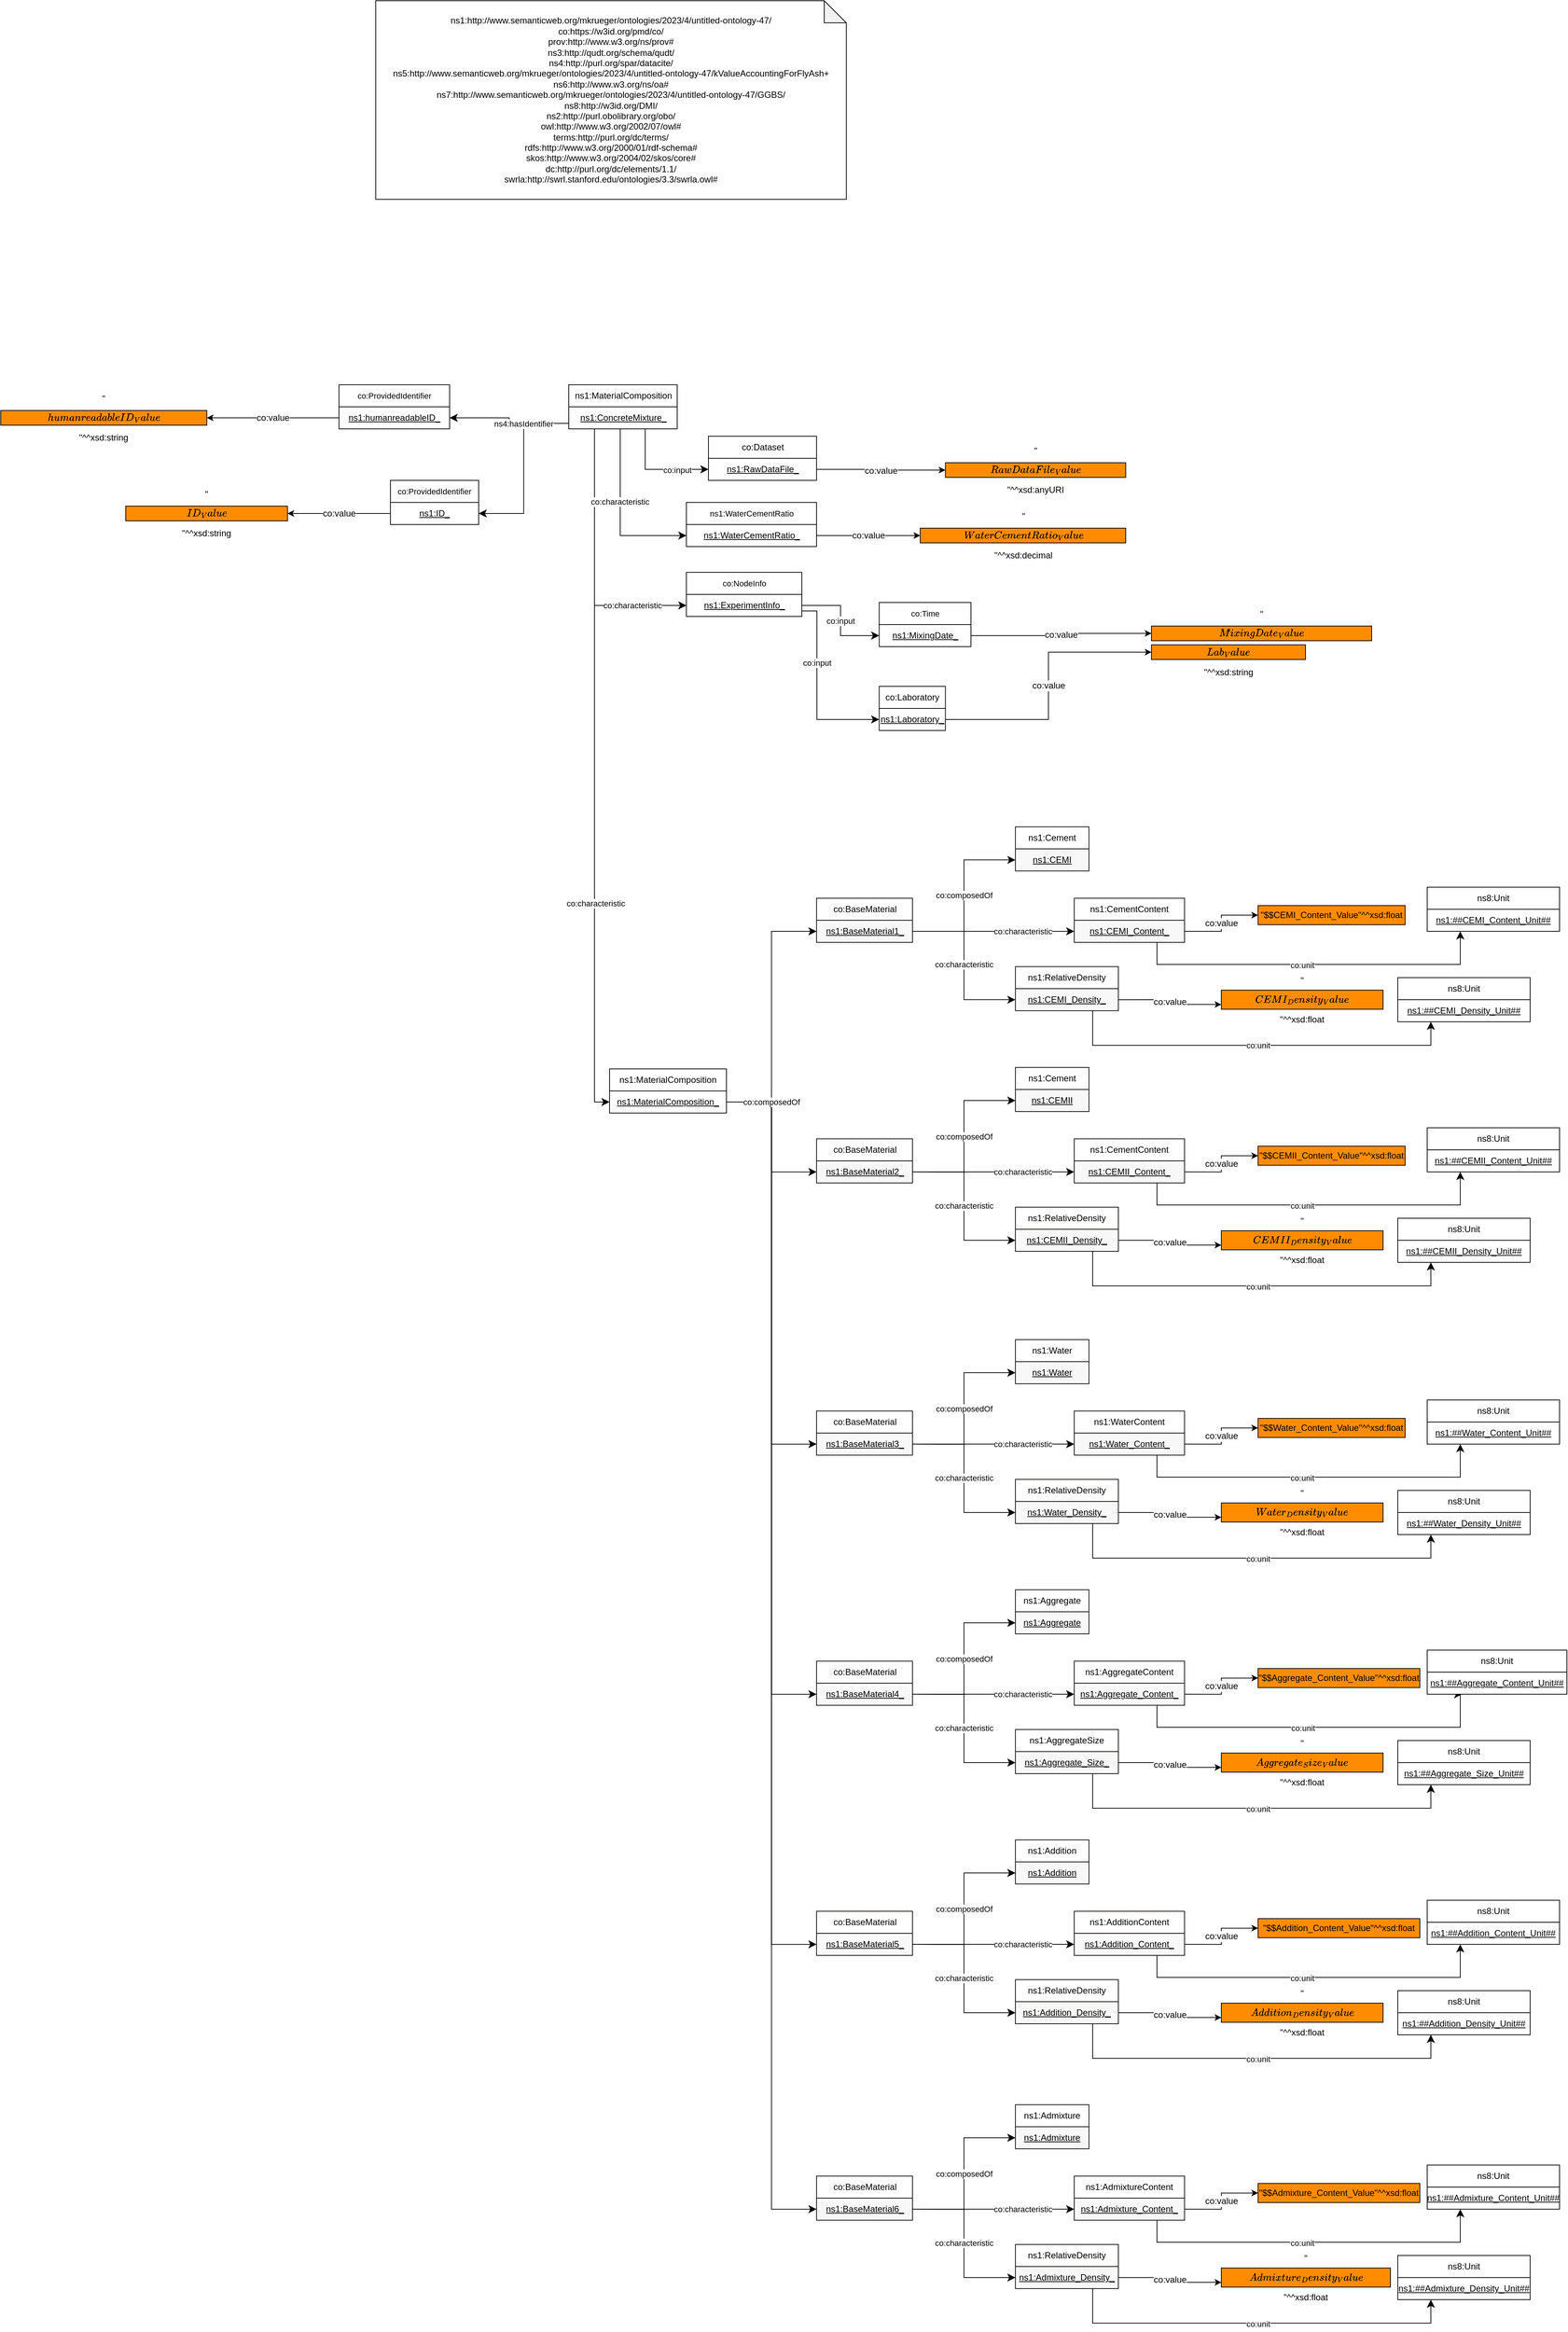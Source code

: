 <mxfile version="15.8.2" type="device"><diagram id="UXIPkQefFEDrWGH3IdC5" name="MiWoEx_neu"><mxGraphModel dx="4724" dy="3501" grid="1" gridSize="10" guides="1" tooltips="1" connect="1" arrows="1" fold="1" page="0" pageScale="1" pageWidth="827" pageHeight="1169" math="0" shadow="0"><root><mxCell id="97505-SNcamct329gDO7-0"/><mxCell id="97505-SNcamct329gDO7-1" parent="97505-SNcamct329gDO7-0"/><object label="co:Time" Type="Class" IRI="https://w3id.org/pmd/co/Time" id="4S3OoNcXCZUGaDcpZlmq-0"><mxCell style="rounded=0;whiteSpace=wrap;html=1;snapToPoint=1;points=[[0.1,0],[0.2,0],[0.3,0],[0.4,0],[0.5,0],[0.6,0],[0.7,0],[0.8,0],[0.9,0],[0,0.1],[0,0.3],[0,0.5],[0,0.7],[0,0.9],[0.1,1],[0.2,1],[0.3,1],[0.4,1],[0.5,1],[0.6,1],[0.7,1],[0.8,1],[0.9,1],[1,0.1],[1,0.3],[1,0.5],[1,0.7],[1,0.9]];fontSize=11;fillColor=#FFFFFF;" parent="97505-SNcamct329gDO7-1" vertex="1"><mxGeometry x="-1265.25" y="-1282" width="124.75" height="30" as="geometry"/></mxCell></object><object label="&lt;u style=&quot;font-size: 12px&quot;&gt;ns1:&lt;/u&gt;&lt;span style=&quot;font-size: 12px&quot;&gt;&lt;u&gt;MixingDate_&lt;/u&gt;&lt;/span&gt;" Type="Individual" IRI="Null" id="4S3OoNcXCZUGaDcpZlmq-1"><mxCell style="rounded=0;whiteSpace=wrap;html=1;snapToPoint=1;fontSize=11;" parent="97505-SNcamct329gDO7-1" vertex="1"><mxGeometry x="-1265.25" y="-1252" width="124.75" height="30" as="geometry"/></mxCell></object><object label="co:value" Type="DatatypeProperty" IRI="https://w3id.org/pmd/co/value" id="4S3OoNcXCZUGaDcpZlmq-2"><mxCell style="edgeStyle=orthogonalEdgeStyle;rounded=0;orthogonalLoop=1;jettySize=auto;html=1;fontSize=12;entryX=0;entryY=0.5;entryDx=0;entryDy=0;exitX=1;exitY=0.5;exitDx=0;exitDy=0;fillColor=#FFFFFF;" parent="97505-SNcamct329gDO7-1" source="4S3OoNcXCZUGaDcpZlmq-1" target="4S3OoNcXCZUGaDcpZlmq-3" edge="1"><mxGeometry x="-20.5" y="-1194" as="geometry"><mxPoint x="-1080.03" y="-1123" as="sourcePoint"/><mxPoint x="-577.03" y="-1635.5" as="targetPoint"/></mxGeometry></mxCell></object><object label="&quot;$$MixingDate_Value$$&quot;^^xsd:dateTime" Type="DataValue" IRI_DT="http://www.w3.org/2001/XMLSchema#dateTime" id="4S3OoNcXCZUGaDcpZlmq-3"><mxCell style="rounded=0;whiteSpace=wrap;html=1;snapToPoint=1;shadow=0;glass=0;sketch=0;strokeColor=default;fontSize=12;fillColor=#FF8C00;" parent="97505-SNcamct329gDO7-1" vertex="1"><mxGeometry x="-895" y="-1250" width="299.5" height="20" as="geometry"/></mxCell></object><object label="co:input" Type="ObjectProperty" IRI="https://w3id.org/pmd/co/input" id="4S3OoNcXCZUGaDcpZlmq-6"><mxCell style="endArrow=classic;html=1;endSize=8;arcSize=0;edgeStyle=orthogonalEdgeStyle;entryX=0;entryY=0.5;entryDx=0;entryDy=0;exitX=1;exitY=0.5;exitDx=0;exitDy=0;fillColor=#FFFFFF;" parent="97505-SNcamct329gDO7-1" source="4S3OoNcXCZUGaDcpZlmq-93" target="4S3OoNcXCZUGaDcpZlmq-1" edge="1"><mxGeometry x="-20.5" y="-1194" width="90" height="26" as="geometry"><mxPoint x="-475.5" y="-2624" as="sourcePoint"/><mxPoint x="-329.5" y="-2660" as="targetPoint"/></mxGeometry></mxCell></object><object label="ns1:MaterialComposition" Type="Class" IRI="http://www.semanticweb.org/mkrueger/ontologies/2023/4/untitled-ontology-47/MaterialComposition" id="4S3OoNcXCZUGaDcpZlmq-17"><mxCell style="rounded=0;whiteSpace=wrap;html=1;snapToPoint=1;points=[[0.1,0],[0.2,0],[0.3,0],[0.4,0],[0.5,0],[0.6,0],[0.7,0],[0.8,0],[0.9,0],[0,0.1],[0,0.3],[0,0.5],[0,0.7],[0,0.9],[0.1,1],[0.2,1],[0.3,1],[0.4,1],[0.5,1],[0.6,1],[0.7,1],[0.8,1],[0.9,1],[1,0.1],[1,0.3],[1,0.5],[1,0.7],[1,0.9]];fillColor=#FFFFFF;" parent="97505-SNcamct329gDO7-1" vertex="1"><mxGeometry x="-1687.5" y="-1578" width="147.5" height="30" as="geometry"/></mxCell></object><object label="&lt;u&gt;ns1:ConcreteMixture_&lt;/u&gt;" Type="Individual" IRI="Null" id="4S3OoNcXCZUGaDcpZlmq-18"><mxCell style="rounded=0;whiteSpace=wrap;html=1;snapToPoint=1;fillColor=#FFFFFF;" parent="97505-SNcamct329gDO7-1" vertex="1"><mxGeometry x="-1687.5" y="-1548" width="147.5" height="30" as="geometry"/></mxCell></object><object label="co:input" Type="ObjectProperty" IRI="https://w3id.org/pmd/co/input" id="4S3OoNcXCZUGaDcpZlmq-24"><mxCell style="endArrow=classic;html=1;exitX=0.75;exitY=1;exitDx=0;exitDy=0;endSize=8;arcSize=0;entryX=0;entryY=0.5;entryDx=0;entryDy=0;edgeStyle=orthogonalEdgeStyle;entryPerimeter=0;fillColor=#FFFFFF;" parent="97505-SNcamct329gDO7-1" source="4S3OoNcXCZUGaDcpZlmq-18" target="4S3OoNcXCZUGaDcpZlmq-26" edge="1"><mxGeometry width="90" height="26" as="geometry"><mxPoint x="-757.5" y="-1046" as="sourcePoint"/><mxPoint x="-1347.5" y="-851" as="targetPoint"/><mxPoint x="-3" y="28" as="offset"/><Array as="points"><mxPoint x="-1583.5" y="-1463"/></Array></mxGeometry></mxCell></object><object label="co:Dataset" Type="Class" IRI="https://w3id.org/pmd/co/Dataset" id="4S3OoNcXCZUGaDcpZlmq-25"><mxCell style="rounded=0;whiteSpace=wrap;html=1;snapToPoint=1;points=[[0.1,0],[0.2,0],[0.3,0],[0.4,0],[0.5,0],[0.6,0],[0.7,0],[0.8,0],[0.9,0],[0,0.1],[0,0.3],[0,0.5],[0,0.7],[0,0.9],[0.1,1],[0.2,1],[0.3,1],[0.4,1],[0.5,1],[0.6,1],[0.7,1],[0.8,1],[0.9,1],[1,0.1],[1,0.3],[1,0.5],[1,0.7],[1,0.9]];fillColor=#FFFFFF;" parent="97505-SNcamct329gDO7-1" vertex="1"><mxGeometry x="-1497.5" y="-1508" width="147" height="30" as="geometry"/></mxCell></object><object label="&lt;u&gt;ns1:RawDataFile_&lt;/u&gt;" Type="Individual" IRI="Null" id="4S3OoNcXCZUGaDcpZlmq-26"><mxCell style="rounded=0;whiteSpace=wrap;html=1;snapToPoint=1;" parent="97505-SNcamct329gDO7-1" vertex="1"><mxGeometry x="-1497.5" y="-1478" width="147" height="30" as="geometry"/></mxCell></object><object label="ns1:MaterialComposition" Type="Class" IRI="http://www.semanticweb.org/mkrueger/ontologies/2023/4/untitled-ontology-47/MaterialComposition" id="4S3OoNcXCZUGaDcpZlmq-28"><mxCell style="rounded=0;whiteSpace=wrap;html=1;snapToPoint=1;points=[[0.1,0],[0.2,0],[0.3,0],[0.4,0],[0.5,0],[0.6,0],[0.7,0],[0.8,0],[0.9,0],[0,0.1],[0,0.3],[0,0.5],[0,0.7],[0,0.9],[0.1,1],[0.2,1],[0.3,1],[0.4,1],[0.5,1],[0.6,1],[0.7,1],[0.8,1],[0.9,1],[1,0.1],[1,0.3],[1,0.5],[1,0.7],[1,0.9]];fillColor=#FFFFFF;" parent="97505-SNcamct329gDO7-1" vertex="1"><mxGeometry x="-1632" y="-648" width="159" height="30" as="geometry"/></mxCell></object><object label="&lt;u&gt;ns1:MaterialComposition&lt;/u&gt;&lt;u&gt;_&lt;/u&gt;" Type="Individual" IRI="Null" id="4S3OoNcXCZUGaDcpZlmq-29"><mxCell style="rounded=0;whiteSpace=wrap;html=1;snapToPoint=1;" parent="97505-SNcamct329gDO7-1" vertex="1"><mxGeometry x="-1632" y="-618" width="159" height="30" as="geometry"/></mxCell></object><object label="co:characteristic" Type="ObjectProperty" IRI="https://w3id.org/pmd/co/characteristic" id="4S3OoNcXCZUGaDcpZlmq-78"><mxCell style="endArrow=classic;html=1;endSize=8;arcSize=0;edgeStyle=orthogonalEdgeStyle;entryX=0;entryY=0.5;entryDx=0;entryDy=0;exitX=0.25;exitY=1;exitDx=0;exitDy=0;fillColor=#FFFFFF;" parent="97505-SNcamct329gDO7-1" source="4S3OoNcXCZUGaDcpZlmq-18" target="4S3OoNcXCZUGaDcpZlmq-29" edge="1"><mxGeometry x="-20.5" y="-1194" width="90" height="26" as="geometry"><mxPoint x="-1557.5" y="-1006" as="sourcePoint"/><mxPoint x="-1217.5" y="-471" as="targetPoint"/><mxPoint x="-10" y="187" as="offset"/><Array as="points"><mxPoint x="-1652.5" y="-603"/></Array></mxGeometry></mxCell></object><object label="co:Laboratory" Type="Class" IRI="https://w3id.org/pmd/co/Laboratory" id="4S3OoNcXCZUGaDcpZlmq-85"><mxCell style="rounded=0;whiteSpace=wrap;html=1;snapToPoint=1;points=[[0.1,0],[0.2,0],[0.3,0],[0.4,0],[0.5,0],[0.6,0],[0.7,0],[0.8,0],[0.9,0],[0,0.1],[0,0.3],[0,0.5],[0,0.7],[0,0.9],[0.1,1],[0.2,1],[0.3,1],[0.4,1],[0.5,1],[0.6,1],[0.7,1],[0.8,1],[0.9,1],[1,0.1],[1,0.3],[1,0.5],[1,0.7],[1,0.9]];fillColor=#FFFFFF;" parent="97505-SNcamct329gDO7-1" vertex="1"><mxGeometry x="-1265.25" y="-1168" width="90" height="30" as="geometry"/></mxCell></object><object label="&lt;u&gt;ns1:&lt;/u&gt;&lt;u&gt;Laboratory_&lt;/u&gt;" Type="Individual" IRI="Null" id="4S3OoNcXCZUGaDcpZlmq-86"><mxCell style="rounded=0;whiteSpace=wrap;html=1;snapToPoint=1;fillColor=#FFFFFF;" parent="97505-SNcamct329gDO7-1" vertex="1"><mxGeometry x="-1265.25" y="-1138" width="90" height="30" as="geometry"/></mxCell></object><object label="co:value" Type="DatatypeProperty" IRI="https://w3id.org/pmd/co/value" id="4S3OoNcXCZUGaDcpZlmq-87"><mxCell style="edgeStyle=orthogonalEdgeStyle;rounded=0;orthogonalLoop=1;jettySize=auto;html=1;fontSize=12;entryX=0;entryY=0.5;entryDx=0;entryDy=0;exitX=1;exitY=0.5;exitDx=0;exitDy=0;fillColor=#FFFFFF;" parent="97505-SNcamct329gDO7-1" source="4S3OoNcXCZUGaDcpZlmq-86" target="4S3OoNcXCZUGaDcpZlmq-88" edge="1"><mxGeometry x="-20.5" y="-1194" as="geometry"><mxPoint x="-1740.5" y="237" as="sourcePoint"/><mxPoint x="-4389.97" y="8851.26" as="targetPoint"/></mxGeometry></mxCell></object><object label="&quot;$$Lab_Value$$&quot;^^xsd:string" Type="DataValue" IRI_DT="http://www.w3.org/2001/XMLSchema#string" id="4S3OoNcXCZUGaDcpZlmq-88"><mxCell style="rounded=0;whiteSpace=wrap;html=1;snapToPoint=1;shadow=0;glass=0;sketch=0;strokeColor=default;fontSize=12;fillColor=#FF8C00;" parent="97505-SNcamct329gDO7-1" vertex="1"><mxGeometry x="-895" y="-1224.5" width="209.5" height="20" as="geometry"/></mxCell></object><object label="co:input" Type="ObjectProperty" IRI="https://w3id.org/pmd/co/input" id="4S3OoNcXCZUGaDcpZlmq-89"><mxCell style="endArrow=classic;html=1;endSize=8;arcSize=0;edgeStyle=orthogonalEdgeStyle;entryX=0;entryY=0.5;entryDx=0;entryDy=0;exitX=1;exitY=0.75;exitDx=0;exitDy=0;fillColor=#FFFFFF;" parent="97505-SNcamct329gDO7-1" source="4S3OoNcXCZUGaDcpZlmq-93" target="4S3OoNcXCZUGaDcpZlmq-86" edge="1"><mxGeometry width="90" height="26" as="geometry"><mxPoint x="-210.5" y="-1985" as="sourcePoint"/><mxPoint x="-770.5" y="-665.0" as="targetPoint"/><mxPoint x="-32" y="-3" as="offset"/><Array as="points"><mxPoint x="-1350" y="-1270"/><mxPoint x="-1350" y="-1123"/></Array></mxGeometry></mxCell></object><object label="co:NodeInfo" Type="Class" IRI="https://w3id.org/pmd/co/NodeInfo" id="4S3OoNcXCZUGaDcpZlmq-92"><mxCell style="rounded=0;whiteSpace=wrap;html=1;snapToPoint=1;points=[[0.1,0],[0.2,0],[0.3,0],[0.4,0],[0.5,0],[0.6,0],[0.7,0],[0.8,0],[0.9,0],[0,0.1],[0,0.3],[0,0.5],[0,0.7],[0,0.9],[0.1,1],[0.2,1],[0.3,1],[0.4,1],[0.5,1],[0.6,1],[0.7,1],[0.8,1],[0.9,1],[1,0.1],[1,0.3],[1,0.5],[1,0.7],[1,0.9]];fontSize=11;fillColor=#FFFFFF;" parent="97505-SNcamct329gDO7-1" vertex="1"><mxGeometry x="-1527.5" y="-1323" width="157" height="30" as="geometry"/></mxCell></object><object label="&lt;u style=&quot;font-size: 12px&quot;&gt;ns1:&lt;/u&gt;&lt;u&gt;&lt;font style=&quot;font-size: 12px&quot;&gt;ExperimentInfo_&lt;/font&gt;&lt;/u&gt;" Type="Individual" IRI="Null" id="4S3OoNcXCZUGaDcpZlmq-93"><mxCell style="rounded=0;whiteSpace=wrap;html=1;snapToPoint=1;fontSize=11;" parent="97505-SNcamct329gDO7-1" vertex="1"><mxGeometry x="-1527.5" y="-1293" width="157" height="30" as="geometry"/></mxCell></object><object label="co:characteristic" Type="ObjectProperty" IRI="https://w3id.org/pmd/co/characteristic" id="4S3OoNcXCZUGaDcpZlmq-94"><mxCell style="endArrow=classic;html=1;endSize=8;arcSize=0;edgeStyle=orthogonalEdgeStyle;entryX=0;entryY=0.5;entryDx=0;entryDy=0;exitX=0.25;exitY=1;exitDx=0;exitDy=0;fillColor=#FFFFFF;" parent="97505-SNcamct329gDO7-1" source="4S3OoNcXCZUGaDcpZlmq-18" target="4S3OoNcXCZUGaDcpZlmq-93" edge="1"><mxGeometry x="-1327.5" y="-496" width="90" height="26" as="geometry"><mxPoint x="-1557.5" y="-1006" as="sourcePoint"/><mxPoint x="-1427.5" y="-731" as="targetPoint"/><mxPoint x="-12" y="120" as="offset"/><Array as="points"><mxPoint x="-1652.5" y="-1278"/></Array></mxGeometry></mxCell></object><object label="ns1:WaterCementRatio" Type="Class" IRI="http://www.semanticweb.org/mkrueger/ontologies/2023/4/untitled-ontology-47/WaterCementRatio" id="4S3OoNcXCZUGaDcpZlmq-144"><mxCell style="rounded=0;whiteSpace=wrap;html=1;snapToPoint=1;points=[[0.1,0],[0.2,0],[0.3,0],[0.4,0],[0.5,0],[0.6,0],[0.7,0],[0.8,0],[0.9,0],[0,0.1],[0,0.3],[0,0.5],[0,0.7],[0,0.9],[0.1,1],[0.2,1],[0.3,1],[0.4,1],[0.5,1],[0.6,1],[0.7,1],[0.8,1],[0.9,1],[1,0.1],[1,0.3],[1,0.5],[1,0.7],[1,0.9]];fontSize=11;fillColor=#FFFFFF;" parent="97505-SNcamct329gDO7-1" vertex="1"><mxGeometry x="-1527.5" y="-1418" width="177" height="30" as="geometry"/></mxCell></object><object label="&lt;u style=&quot;font-size: 12px&quot;&gt;ns1:&lt;/u&gt;&lt;u&gt;&lt;font style=&quot;font-size: 12px&quot;&gt;WaterCementRatio_&lt;/font&gt;&lt;/u&gt;" Type="Individual" IRI="Null" id="4S3OoNcXCZUGaDcpZlmq-145"><mxCell style="rounded=0;whiteSpace=wrap;html=1;snapToPoint=1;fontSize=11;fillColor=#FFFFFF;" parent="97505-SNcamct329gDO7-1" vertex="1"><mxGeometry x="-1527.5" y="-1388" width="177" height="30" as="geometry"/></mxCell></object><object label="co:characteristic" Type="ObjectProperty" IRI="https://w3id.org/pmd/co/characteristic" id="4S3OoNcXCZUGaDcpZlmq-146"><mxCell style="endArrow=classic;html=1;endSize=8;arcSize=0;entryX=0;entryY=0.5;entryDx=0;entryDy=0;edgeStyle=orthogonalEdgeStyle;exitX=0.5;exitY=1;exitDx=0;exitDy=0;fillColor=#FFFFFF;" parent="97505-SNcamct329gDO7-1" source="4S3OoNcXCZUGaDcpZlmq-18" target="4S3OoNcXCZUGaDcpZlmq-145" edge="1"><mxGeometry width="90" height="26" as="geometry"><mxPoint x="-1697.5" y="-1145.97" as="sourcePoint"/><mxPoint x="-1606.5" y="-1123.47" as="targetPoint"/><mxPoint x="-47" y="26" as="offset"/><Array as="points"><mxPoint x="-1617.5" y="-1373"/></Array></mxGeometry></mxCell></object><object label="co:value" Type="DatatypeProperty" IRI="https://w3id.org/pmd/co/value" id="4S3OoNcXCZUGaDcpZlmq-147"><mxCell style="edgeStyle=orthogonalEdgeStyle;rounded=0;orthogonalLoop=1;jettySize=auto;html=1;exitX=1;exitY=0.5;exitDx=0;exitDy=0;fontSize=12;entryX=0;entryY=0.5;entryDx=0;entryDy=0;fillColor=#FFFFFF;" parent="97505-SNcamct329gDO7-1" source="4S3OoNcXCZUGaDcpZlmq-145" target="4S3OoNcXCZUGaDcpZlmq-148" edge="1"><mxGeometry x="-20.5" y="-1194" as="geometry"><mxPoint x="-349.5" y="-1915" as="sourcePoint"/><mxPoint x="-918.5" y="-1687" as="targetPoint"/></mxGeometry></mxCell></object><object label="&quot;$$WaterCementRatio_Value$$&quot;^^xsd:decimal" Type="DataValue" IRI_DT="http://www.w3.org/2001/XMLSchema#decimal" id="4S3OoNcXCZUGaDcpZlmq-148"><mxCell style="rounded=0;whiteSpace=wrap;html=1;snapToPoint=1;shadow=0;glass=0;sketch=0;strokeColor=default;fontSize=12;fillColor=#FF8C00;" parent="97505-SNcamct329gDO7-1" vertex="1"><mxGeometry x="-1209.5" y="-1383" width="279.5" height="20" as="geometry"/></mxCell></object><object label="co:ProvidedIdentifier" Type="Class" IRI="https://w3id.org/pmd/co/ProvidedIdentifier" id="YiSI-3_hxDZqlvMmnj0z-44"><mxCell style="rounded=0;whiteSpace=wrap;html=1;snapToPoint=1;points=[[0.1,0],[0.2,0],[0.3,0],[0.4,0],[0.5,0],[0.6,0],[0.7,0],[0.8,0],[0.9,0],[0,0.1],[0,0.3],[0,0.5],[0,0.7],[0,0.9],[0.1,1],[0.2,1],[0.3,1],[0.4,1],[0.5,1],[0.6,1],[0.7,1],[0.8,1],[0.9,1],[1,0.1],[1,0.3],[1,0.5],[1,0.7],[1,0.9]];fontSize=11;fillColor=#FFFFFF;" parent="97505-SNcamct329gDO7-1" vertex="1"><mxGeometry x="-1930" y="-1448" width="120" height="30" as="geometry"/></mxCell></object><object label="&lt;u style=&quot;font-size: 12px&quot;&gt;ns1:&lt;/u&gt;&lt;u&gt;&lt;font style=&quot;font-size: 12px&quot;&gt;ID_&lt;/font&gt;&lt;/u&gt;" Type="Individual" IRI="Null" id="YiSI-3_hxDZqlvMmnj0z-45"><mxCell style="rounded=0;whiteSpace=wrap;html=1;snapToPoint=1;fontSize=11;" parent="97505-SNcamct329gDO7-1" vertex="1"><mxGeometry x="-1930" y="-1418" width="120" height="30" as="geometry"/></mxCell></object><object label="ns4:hasIdentifier" Type="ObjectProperty" IRI="http://purl.org/spar/datacite/hasIdentifier" id="YiSI-3_hxDZqlvMmnj0z-46"><mxCell style="endArrow=classic;html=1;endSize=8;arcSize=0;edgeStyle=orthogonalEdgeStyle;entryX=1;entryY=0.5;entryDx=0;entryDy=0;exitX=0;exitY=0.75;exitDx=0;exitDy=0;fillColor=#FFFFFF;" parent="97505-SNcamct329gDO7-1" source="4S3OoNcXCZUGaDcpZlmq-18" target="YiSI-3_hxDZqlvMmnj0z-45" edge="1"><mxGeometry width="90" height="26" as="geometry"><mxPoint x="-1717.5" y="-1286" as="sourcePoint"/><mxPoint x="-2935.5" y="2316.5" as="targetPoint"/><mxPoint y="-61" as="offset"/></mxGeometry></mxCell></object><object label="&quot;$$ID_Value$$&quot;^^xsd:string" Type="DataValue" IRI_DT="http://www.w3.org/2001/XMLSchema#string" id="YiSI-3_hxDZqlvMmnj0z-47"><mxCell style="rounded=0;whiteSpace=wrap;html=1;snapToPoint=1;shadow=0;glass=0;sketch=0;strokeColor=default;fontSize=12;fillColor=#FF8C00;" parent="97505-SNcamct329gDO7-1" vertex="1"><mxGeometry x="-2290" y="-1413" width="220" height="20" as="geometry"/></mxCell></object><object label="co:value" Type="DatatypeProperty" IRI="https://w3id.org/pmd/co/value" id="YiSI-3_hxDZqlvMmnj0z-48"><mxCell style="edgeStyle=orthogonalEdgeStyle;rounded=0;orthogonalLoop=1;jettySize=auto;html=1;fontSize=12;entryX=1;entryY=0.5;entryDx=0;entryDy=0;exitX=0;exitY=0.5;exitDx=0;exitDy=0;fillColor=#FFFFFF;" parent="97505-SNcamct329gDO7-1" source="YiSI-3_hxDZqlvMmnj0z-45" target="YiSI-3_hxDZqlvMmnj0z-47" edge="1"><mxGeometry as="geometry"><mxPoint x="-2395" y="-33" as="sourcePoint"/><mxPoint x="-2280" y="-44" as="targetPoint"/></mxGeometry></mxCell></object><object label="&quot;$$RawDataFile_Value$$&quot;^^xsd:anyURI" Type="DataValue" IRI_DT="http://www.w3.org/2001/XMLSchema#anyURI" id="KAcNWF4rV9uF_w8Jalqu-5"><mxCell style="rounded=0;whiteSpace=wrap;html=1;snapToPoint=1;shadow=0;glass=0;sketch=0;strokeColor=default;fontSize=12;fillColor=#FF8C00;" parent="97505-SNcamct329gDO7-1" vertex="1"><mxGeometry x="-1175.25" y="-1472" width="245.25" height="20" as="geometry"/></mxCell></object><object label="co:value" Type="DatatypeProperty" IRI="https://w3id.org/pmd/co/value" id="KAcNWF4rV9uF_w8Jalqu-6"><mxCell style="edgeStyle=orthogonalEdgeStyle;rounded=0;orthogonalLoop=1;jettySize=auto;html=1;fontSize=12;entryX=0;entryY=0.5;entryDx=0;entryDy=0;exitX=1;exitY=0.5;exitDx=0;exitDy=0;fillColor=#FFFFFF;" parent="97505-SNcamct329gDO7-1" source="4S3OoNcXCZUGaDcpZlmq-26" target="KAcNWF4rV9uF_w8Jalqu-5" edge="1"><mxGeometry as="geometry"><mxPoint x="-1323.53" y="-1474" as="sourcePoint"/><mxPoint x="-642.59" y="-1269" as="targetPoint"/><mxPoint y="1" as="offset"/></mxGeometry></mxCell></object><object label="co:ProvidedIdentifier" Type="Class" IRI="https://w3id.org/pmd/co/ProvidedIdentifier" id="DDXoSaGLTSzlOwV82whQ-0"><mxCell style="rounded=0;whiteSpace=wrap;html=1;snapToPoint=1;points=[[0.1,0],[0.2,0],[0.3,0],[0.4,0],[0.5,0],[0.6,0],[0.7,0],[0.8,0],[0.9,0],[0,0.1],[0,0.3],[0,0.5],[0,0.7],[0,0.9],[0.1,1],[0.2,1],[0.3,1],[0.4,1],[0.5,1],[0.6,1],[0.7,1],[0.8,1],[0.9,1],[1,0.1],[1,0.3],[1,0.5],[1,0.7],[1,0.9]];fontSize=11;fillColor=#FFFFFF;" parent="97505-SNcamct329gDO7-1" vertex="1"><mxGeometry x="-2000" y="-1578" width="150.5" height="30" as="geometry"/></mxCell></object><object label="&lt;u style=&quot;font-size: 12px&quot;&gt;ns1:humanreadable&lt;/u&gt;&lt;u&gt;&lt;font style=&quot;font-size: 12px&quot;&gt;ID_&lt;/font&gt;&lt;/u&gt;" Type="Individual" IRI="Null" id="DDXoSaGLTSzlOwV82whQ-1"><mxCell style="rounded=0;whiteSpace=wrap;html=1;snapToPoint=1;fontSize=11;" parent="97505-SNcamct329gDO7-1" vertex="1"><mxGeometry x="-2000" y="-1548" width="150.5" height="30" as="geometry"/></mxCell></object><object label="ns4:hasIdentifier" Type="ObjectProperty" IRI="http://purl.org/spar/datacite/hasIdentifier" id="DDXoSaGLTSzlOwV82whQ-2"><mxCell style="endArrow=classic;html=1;endSize=8;arcSize=0;edgeStyle=orthogonalEdgeStyle;entryX=1;entryY=0.5;entryDx=0;entryDy=0;exitX=0;exitY=0.75;exitDx=0;exitDy=0;fillColor=#FFFFFF;" parent="97505-SNcamct329gDO7-1" source="4S3OoNcXCZUGaDcpZlmq-18" target="DDXoSaGLTSzlOwV82whQ-1" edge="1"><mxGeometry width="90" height="26" as="geometry"><mxPoint x="-1138" y="-1763.93" as="sourcePoint"/><mxPoint x="-2386" y="2078.07" as="targetPoint"/><mxPoint x="19" y="4" as="offset"/></mxGeometry></mxCell></object><object label="&quot;$$humanreadableID_Value$$&quot;^^xsd:string" Type="DataValue" IRI_DT="http://www.w3.org/2001/XMLSchema#string" id="DDXoSaGLTSzlOwV82whQ-3"><mxCell style="rounded=0;whiteSpace=wrap;html=1;snapToPoint=1;shadow=0;glass=0;sketch=0;strokeColor=default;fontSize=12;fillColor=#FF8C00;" parent="97505-SNcamct329gDO7-1" vertex="1"><mxGeometry x="-2460" y="-1543" width="280.25" height="20" as="geometry"/></mxCell></object><object label="co:value" Type="DatatypeProperty" IRI="https://w3id.org/pmd/co/value" id="DDXoSaGLTSzlOwV82whQ-4"><mxCell style="edgeStyle=orthogonalEdgeStyle;rounded=0;orthogonalLoop=1;jettySize=auto;html=1;fontSize=12;entryX=1;entryY=0.5;entryDx=0;entryDy=0;exitX=0;exitY=0.5;exitDx=0;exitDy=0;fillColor=#FFFFFF;" parent="97505-SNcamct329gDO7-1" source="DDXoSaGLTSzlOwV82whQ-1" target="DDXoSaGLTSzlOwV82whQ-3" edge="1"><mxGeometry as="geometry"><mxPoint x="-2415" y="-214.71" as="sourcePoint"/><mxPoint x="-2300" y="-225.71" as="targetPoint"/><mxPoint as="offset"/></mxGeometry></mxCell></object><object label="ns1:http://www.semanticweb.org/mkrueger/ontologies/2023/4/untitled-ontology-47/&lt;br/&gt;co:https://w3id.org/pmd/co/&lt;br/&gt;prov:http://www.w3.org/ns/prov#&lt;br/&gt;ns3:http://qudt.org/schema/qudt/&lt;br/&gt;ns4:http://purl.org/spar/datacite/&lt;br/&gt;ns5:http://www.semanticweb.org/mkrueger/ontologies/2023/4/untitled-ontology-47/kValueAccountingForFlyAsh+&lt;br/&gt;ns6:http://www.w3.org/ns/oa#&lt;br/&gt;ns7:http://www.semanticweb.org/mkrueger/ontologies/2023/4/untitled-ontology-47/GGBS/&lt;br/&gt;ns8:http://w3id.org/DMI/&lt;br/&gt;ns2:http://purl.obolibrary.org/obo/&lt;br/&gt;owl:http://www.w3.org/2002/07/owl#&lt;br/&gt;terms:http://purl.org/dc/terms/&lt;br/&gt;rdfs:http://www.w3.org/2000/01/rdf-schema#&lt;br/&gt;skos:http://www.w3.org/2004/02/skos/core#&lt;br/&gt;dc:http://purl.org/dc/elements/1.1/&lt;br/&gt;swrla:http://swrl.stanford.edu/ontologies/3.3/swrla.owl#&lt;br/&gt;" Type="Namespace" id="f1eq6-F0vzFCOijgBrFX-0"><mxCell style="shape=note;whiteSpace=wrap;html=1;backgroundOutline=1;darkOpacity=0.05;" parent="97505-SNcamct329gDO7-1" vertex="1"><mxGeometry x="-1950" y="-2100" width="640" height="270" as="geometry"/></mxCell></object><object label="co:BaseMaterial" Type="Class" IRI="https://w3id.org/pmd/co/BaseMaterial" id="f1eq6-F0vzFCOijgBrFX-1"><mxCell style="rounded=0;whiteSpace=wrap;html=1;snapToPoint=1;points=[[0.1,0],[0.2,0],[0.3,0],[0.4,0],[0.5,0],[0.6,0],[0.7,0],[0.8,0],[0.9,0],[0,0.1],[0,0.3],[0,0.5],[0,0.7],[0,0.9],[0.1,1],[0.2,1],[0.3,1],[0.4,1],[0.5,1],[0.6,1],[0.7,1],[0.8,1],[0.9,1],[1,0.1],[1,0.3],[1,0.5],[1,0.7],[1,0.9]];strokeColor=#0F0707;fillColor=#FFFFFF;" parent="97505-SNcamct329gDO7-1" vertex="1"><mxGeometry x="-1350.5" y="-880" width="130.5" height="30" as="geometry"/></mxCell></object><object label="&lt;u&gt;ns1:BaseMaterial1_&lt;/u&gt;" Type="Individual" IRI="Null" id="f1eq6-F0vzFCOijgBrFX-2"><mxCell style="rounded=0;whiteSpace=wrap;html=1;snapToPoint=1;strokeColor=#0F0707;fillColor=#F8F8F8;" parent="97505-SNcamct329gDO7-1" vertex="1"><mxGeometry x="-1350.5" y="-850" width="130.5" height="30" as="geometry"/></mxCell></object><object label="co:composedOf" Type="ObjectProperty" IRI="https://w3id.org/pmd/co/composedOf" id="f1eq6-F0vzFCOijgBrFX-3"><mxCell style="endArrow=classic;html=1;exitX=1;exitY=0.5;exitDx=0;exitDy=0;entryX=0;entryY=0.5;entryDx=0;entryDy=0;endSize=8;arcSize=0;edgeStyle=orthogonalEdgeStyle;" parent="97505-SNcamct329gDO7-1" source="4S3OoNcXCZUGaDcpZlmq-29" target="f1eq6-F0vzFCOijgBrFX-2" edge="1"><mxGeometry width="90" height="26" as="geometry"><mxPoint x="-1370.495" y="-690.0" as="sourcePoint"/><mxPoint x="-1246.495" y="-690.0" as="targetPoint"/><mxPoint y="116" as="offset"/></mxGeometry></mxCell></object><object label="co:composedOf" Type="ObjectProperty" IRI="https://w3id.org/pmd/co/composedOf" id="f1eq6-F0vzFCOijgBrFX-16"><mxCell style="endArrow=classic;html=1;exitX=1;exitY=0.5;exitDx=0;exitDy=0;entryX=0;entryY=0.5;entryDx=0;entryDy=0;endSize=8;arcSize=0;edgeStyle=orthogonalEdgeStyle;" parent="97505-SNcamct329gDO7-1" source="f1eq6-F0vzFCOijgBrFX-2" target="f1eq6-F0vzFCOijgBrFX-18" edge="1"><mxGeometry x="-1180.004" y="-858.002" width="90" height="26" as="geometry"><mxPoint x="-1180.004" y="-858.002" as="sourcePoint"/><mxPoint x="-1056.004" y="-858.002" as="targetPoint"/></mxGeometry></mxCell></object><object label="ns1:Cement" Type="Class" IRI="http://www.semanticweb.org/mkrueger/ontologies/2023/4/untitled-ontology-47/Cement" id="f1eq6-F0vzFCOijgBrFX-17"><mxCell style="rounded=0;whiteSpace=wrap;html=1;snapToPoint=1;points=[[0.1,0],[0.2,0],[0.3,0],[0.4,0],[0.5,0],[0.6,0],[0.7,0],[0.8,0],[0.9,0],[0,0.1],[0,0.3],[0,0.5],[0,0.7],[0,0.9],[0.1,1],[0.2,1],[0.3,1],[0.4,1],[0.5,1],[0.6,1],[0.7,1],[0.8,1],[0.9,1],[1,0.1],[1,0.3],[1,0.5],[1,0.7],[1,0.9]];strokeColor=#0F0707;fillColor=#FFFFFF;" parent="97505-SNcamct329gDO7-1" vertex="1"><mxGeometry x="-1080" y="-977.06" width="100" height="30" as="geometry"/></mxCell></object><object label="&lt;u&gt;ns1:CEMI&lt;/u&gt;" Type="Individual" IRI="Null" id="f1eq6-F0vzFCOijgBrFX-18"><mxCell style="rounded=0;whiteSpace=wrap;html=1;snapToPoint=1;strokeColor=#0F0707;fillColor=#F8F8F8;" parent="97505-SNcamct329gDO7-1" vertex="1"><mxGeometry x="-1080" y="-947.06" width="100" height="30" as="geometry"/></mxCell></object><object label="co:characteristic" Type="ObjectProperty" IRI="https://w3id.org/pmd/co/characteristic" id="f1eq6-F0vzFCOijgBrFX-19"><mxCell style="endArrow=classic;html=1;exitX=1;exitY=0.5;exitDx=0;exitDy=0;endSize=8;arcSize=0;entryX=0;entryY=0.5;entryDx=0;entryDy=0;" parent="97505-SNcamct329gDO7-1" source="f1eq6-F0vzFCOijgBrFX-2" edge="1" target="f1eq6-F0vzFCOijgBrFX-21"><mxGeometry width="90" height="26" as="geometry"><mxPoint x="-1169.998" y="-810.004" as="sourcePoint"/><mxPoint x="-1090" y="-820" as="targetPoint"/><mxPoint x="40" as="offset"/></mxGeometry></mxCell></object><object label="ns1:CementContent" Type="Class" IRI="http://www.semanticweb.org/mkrueger/ontologies/2023/4/untitled-ontology-47/CementContent" id="f1eq6-F0vzFCOijgBrFX-20"><mxCell style="rounded=0;whiteSpace=wrap;html=1;snapToPoint=1;points=[[0.1,0],[0.2,0],[0.3,0],[0.4,0],[0.5,0],[0.6,0],[0.7,0],[0.8,0],[0.9,0],[0,0.1],[0,0.3],[0,0.5],[0,0.7],[0,0.9],[0.1,1],[0.2,1],[0.3,1],[0.4,1],[0.5,1],[0.6,1],[0.7,1],[0.8,1],[0.9,1],[1,0.1],[1,0.3],[1,0.5],[1,0.7],[1,0.9]];strokeColor=#0F0707;fillColor=#FFFFFF;" parent="97505-SNcamct329gDO7-1" vertex="1"><mxGeometry x="-1000" y="-880" width="150" height="30" as="geometry"/></mxCell></object><object label="&lt;u&gt;ns1:CEMI_Content_&lt;/u&gt;" Type="Individual" IRI="Null" id="f1eq6-F0vzFCOijgBrFX-21"><mxCell style="rounded=0;whiteSpace=wrap;html=1;snapToPoint=1;strokeColor=#0F0707;fillColor=#F8F8F8;" parent="97505-SNcamct329gDO7-1" vertex="1"><mxGeometry x="-1000" y="-850" width="150" height="30" as="geometry"/></mxCell></object><object label="co:characteristic" Type="ObjectProperty" IRI="https://w3id.org/pmd/co/characteristic" id="f1eq6-F0vzFCOijgBrFX-22"><mxCell style="endArrow=classic;html=1;exitX=1;exitY=0.5;exitDx=0;exitDy=0;endSize=8;arcSize=0;entryX=0;entryY=0.5;entryDx=0;entryDy=0;edgeStyle=orthogonalEdgeStyle;" parent="97505-SNcamct329gDO7-1" source="f1eq6-F0vzFCOijgBrFX-2" edge="1" target="f1eq6-F0vzFCOijgBrFX-24"><mxGeometry width="90" height="26" as="geometry"><mxPoint x="-1265.251" y="-793.998" as="sourcePoint"/><mxPoint x="-1109" y="-740" as="targetPoint"/><mxPoint y="-1" as="offset"/></mxGeometry></mxCell></object><object label="ns1:RelativeDensity" Type="Class" IRI="http://www.semanticweb.org/mkrueger/ontologies/2023/4/untitled-ontology-47/RelativeDensity" id="f1eq6-F0vzFCOijgBrFX-23"><mxCell style="rounded=0;whiteSpace=wrap;html=1;snapToPoint=1;points=[[0.1,0],[0.2,0],[0.3,0],[0.4,0],[0.5,0],[0.6,0],[0.7,0],[0.8,0],[0.9,0],[0,0.1],[0,0.3],[0,0.5],[0,0.7],[0,0.9],[0.1,1],[0.2,1],[0.3,1],[0.4,1],[0.5,1],[0.6,1],[0.7,1],[0.8,1],[0.9,1],[1,0.1],[1,0.3],[1,0.5],[1,0.7],[1,0.9]];strokeColor=#0F0707;fillColor=#FFFFFF;" parent="97505-SNcamct329gDO7-1" vertex="1"><mxGeometry x="-1080" y="-787.06" width="140" height="30" as="geometry"/></mxCell></object><object label="&lt;u&gt;ns1:CEMI_Density_&lt;/u&gt;" Type="Individual" IRI="Null" id="f1eq6-F0vzFCOijgBrFX-24"><mxCell style="rounded=0;whiteSpace=wrap;html=1;snapToPoint=1;strokeColor=#0F0707;fillColor=#F8F8F8;" parent="97505-SNcamct329gDO7-1" vertex="1"><mxGeometry x="-1080" y="-757.06" width="140" height="30" as="geometry"/></mxCell></object><object label="co:unit" Type="ObjectProperty" IRI="https://w3id.org/pmd/co/unit" id="4debdBr3dE2mrL2Lvimg-1"><mxCell style="endArrow=classic;html=1;exitX=0.75;exitY=1;exitDx=0;exitDy=0;entryX=0.25;entryY=1;entryDx=0;entryDy=0;endSize=8;arcSize=0;edgeStyle=orthogonalEdgeStyle;" edge="1" parent="97505-SNcamct329gDO7-1" source="f1eq6-F0vzFCOijgBrFX-21" target="4debdBr3dE2mrL2Lvimg-5"><mxGeometry width="90" height="26" as="geometry"><mxPoint x="-879.995" y="-809.999" as="sourcePoint"/><mxPoint x="-803.995" y="-809.999" as="targetPoint"/><Array as="points"><mxPoint x="-888" y="-790"/><mxPoint x="-475" y="-790"/></Array><mxPoint x="-9" y="38" as="offset"/></mxGeometry></mxCell></object><object label="&quot;$$CEMI_Content_Value&quot;^^xsd:float" Type="DataValue" IRI_DT="http://www.w3.org/2001/XMLSchema#float" id="4debdBr3dE2mrL2Lvimg-2"><mxCell style="rounded=0;whiteSpace=wrap;html=1;fillColor=#FF8C00;" vertex="1" parent="97505-SNcamct329gDO7-1"><mxGeometry x="-750" y="-870" width="200" height="26" as="geometry"/></mxCell></object><object label="&quot;$$CEMI_Density_Value$$&quot;^^xsd:float" Type="DataValue" IRI_DT="http://www.w3.org/2001/XMLSchema#float" id="4debdBr3dE2mrL2Lvimg-3"><mxCell style="rounded=0;whiteSpace=wrap;html=1;fillColor=#FF8C00;" vertex="1" parent="97505-SNcamct329gDO7-1"><mxGeometry x="-800" y="-755.06" width="220" height="26" as="geometry"/></mxCell></object><object label="ns8:Unit" Type="Class" IRI="http://qudt.org/schema/qudt/Unit" id="4debdBr3dE2mrL2Lvimg-4"><mxCell style="rounded=0;whiteSpace=wrap;html=1;snapToPoint=1;points=[[0.1,0],[0.2,0],[0.3,0],[0.4,0],[0.5,0],[0.6,0],[0.7,0],[0.8,0],[0.9,0],[0,0.1],[0,0.3],[0,0.5],[0,0.7],[0,0.9],[0.1,1],[0.2,1],[0.3,1],[0.4,1],[0.5,1],[0.6,1],[0.7,1],[0.8,1],[0.9,1],[1,0.1],[1,0.3],[1,0.5],[1,0.7],[1,0.9]];fillColor=#FFFFFF;" vertex="1" parent="97505-SNcamct329gDO7-1"><mxGeometry x="-520" y="-895" width="180" height="30" as="geometry"/></mxCell></object><object label="&lt;u&gt;ns1:##CEMI_Content_Unit##&lt;/u&gt;" Type="Individual" IRI="Null" id="4debdBr3dE2mrL2Lvimg-5"><mxCell style="rounded=0;whiteSpace=wrap;html=1;snapToPoint=1;" vertex="1" parent="97505-SNcamct329gDO7-1"><mxGeometry x="-520" y="-865" width="180" height="30" as="geometry"/></mxCell></object><object label="ns8:Unit" Type="Class" IRI="http://qudt.org/schema/qudt/Unit" id="4debdBr3dE2mrL2Lvimg-6"><mxCell style="rounded=0;whiteSpace=wrap;html=1;snapToPoint=1;points=[[0.1,0],[0.2,0],[0.3,0],[0.4,0],[0.5,0],[0.6,0],[0.7,0],[0.8,0],[0.9,0],[0,0.1],[0,0.3],[0,0.5],[0,0.7],[0,0.9],[0.1,1],[0.2,1],[0.3,1],[0.4,1],[0.5,1],[0.6,1],[0.7,1],[0.8,1],[0.9,1],[1,0.1],[1,0.3],[1,0.5],[1,0.7],[1,0.9]];fillColor=#FFFFFF;" vertex="1" parent="97505-SNcamct329gDO7-1"><mxGeometry x="-560" y="-772.06" width="180" height="30" as="geometry"/></mxCell></object><object label="&lt;u&gt;ns1:##CEMI_Density_Unit##&lt;/u&gt;" Type="Individual" IRI="Null" id="4debdBr3dE2mrL2Lvimg-7"><mxCell style="rounded=0;whiteSpace=wrap;html=1;snapToPoint=1;" vertex="1" parent="97505-SNcamct329gDO7-1"><mxGeometry x="-560" y="-742.06" width="180" height="30" as="geometry"/></mxCell></object><object label="co:unit" Type="ObjectProperty" IRI="https://w3id.org/pmd/co/unit" id="4debdBr3dE2mrL2Lvimg-8"><mxCell style="endArrow=classic;html=1;exitX=0.75;exitY=1;exitDx=0;exitDy=0;entryX=0.25;entryY=1;entryDx=0;entryDy=0;endSize=8;arcSize=0;edgeStyle=orthogonalEdgeStyle;" edge="1" parent="97505-SNcamct329gDO7-1" source="f1eq6-F0vzFCOijgBrFX-24" target="4debdBr3dE2mrL2Lvimg-7"><mxGeometry width="90" height="26" as="geometry"><mxPoint x="-929.98" y="-668" as="sourcePoint"/><mxPoint x="-547.48" y="-683" as="targetPoint"/><Array as="points"><mxPoint x="-975" y="-680"/><mxPoint x="-515" y="-680"/></Array><mxPoint x="-5" y="40" as="offset"/></mxGeometry></mxCell></object><object label="co:value" Type="DatatypeProperty" IRI="https://w3id.org/pmd/co/value" id="4debdBr3dE2mrL2Lvimg-9"><mxCell style="edgeStyle=orthogonalEdgeStyle;rounded=0;orthogonalLoop=1;jettySize=auto;html=1;exitX=1;exitY=0.5;exitDx=0;exitDy=0;fontSize=12;entryX=0;entryY=0.75;entryDx=0;entryDy=0;" edge="1" parent="97505-SNcamct329gDO7-1" source="f1eq6-F0vzFCOijgBrFX-24" target="4debdBr3dE2mrL2Lvimg-3"><mxGeometry x="-294.792" y="-898.711" as="geometry"><mxPoint x="-294.792" y="-898.711" as="sourcePoint"/><mxPoint x="-210.792" y="-898.711" as="targetPoint"/></mxGeometry></mxCell></object><object label="co:value" Type="DatatypeProperty" IRI="https://w3id.org/pmd/co/value" id="4debdBr3dE2mrL2Lvimg-10"><mxCell style="edgeStyle=orthogonalEdgeStyle;rounded=0;orthogonalLoop=1;jettySize=auto;html=1;exitX=1;exitY=0.5;exitDx=0;exitDy=0;fontSize=12;entryX=0;entryY=0.5;entryDx=0;entryDy=0;" edge="1" parent="97505-SNcamct329gDO7-1" source="f1eq6-F0vzFCOijgBrFX-21" target="4debdBr3dE2mrL2Lvimg-2"><mxGeometry x="-294.792" y="-898.711" as="geometry"><mxPoint x="-294.792" y="-898.711" as="sourcePoint"/><mxPoint x="-210.792" y="-898.711" as="targetPoint"/></mxGeometry></mxCell></object><object label="co:BaseMaterial" Type="Class" IRI="https://w3id.org/pmd/co/BaseMaterial" id="4debdBr3dE2mrL2Lvimg-11"><mxCell style="rounded=0;whiteSpace=wrap;html=1;snapToPoint=1;points=[[0.1,0],[0.2,0],[0.3,0],[0.4,0],[0.5,0],[0.6,0],[0.7,0],[0.8,0],[0.9,0],[0,0.1],[0,0.3],[0,0.5],[0,0.7],[0,0.9],[0.1,1],[0.2,1],[0.3,1],[0.4,1],[0.5,1],[0.6,1],[0.7,1],[0.8,1],[0.9,1],[1,0.1],[1,0.3],[1,0.5],[1,0.7],[1,0.9]];strokeColor=#0F0707;fillColor=#FFFFFF;" vertex="1" parent="97505-SNcamct329gDO7-1"><mxGeometry x="-1350.5" y="-552.94" width="130.5" height="30" as="geometry"/></mxCell></object><object label="&lt;u&gt;ns1:BaseMaterial2_&lt;/u&gt;" Type="Individual" IRI="Null" id="4debdBr3dE2mrL2Lvimg-12"><mxCell style="rounded=0;whiteSpace=wrap;html=1;snapToPoint=1;strokeColor=#0F0707;fillColor=#F8F8F8;" vertex="1" parent="97505-SNcamct329gDO7-1"><mxGeometry x="-1350.5" y="-522.94" width="130.5" height="30" as="geometry"/></mxCell></object><object label="co:composedOf" Type="ObjectProperty" IRI="https://w3id.org/pmd/co/composedOf" id="4debdBr3dE2mrL2Lvimg-13"><mxCell style="endArrow=classic;html=1;exitX=1;exitY=0.5;exitDx=0;exitDy=0;entryX=0;entryY=0.5;entryDx=0;entryDy=0;endSize=8;arcSize=0;edgeStyle=orthogonalEdgeStyle;" edge="1" parent="97505-SNcamct329gDO7-1" target="4debdBr3dE2mrL2Lvimg-12" source="4S3OoNcXCZUGaDcpZlmq-29"><mxGeometry width="90" height="26" as="geometry"><mxPoint x="-1473" y="-275.94" as="sourcePoint"/><mxPoint x="-1246.495" y="-362.94" as="targetPoint"/><mxPoint y="-47" as="offset"/></mxGeometry></mxCell></object><object label="co:composedOf" Type="ObjectProperty" IRI="https://w3id.org/pmd/co/composedOf" id="4debdBr3dE2mrL2Lvimg-14"><mxCell style="endArrow=classic;html=1;exitX=1;exitY=0.5;exitDx=0;exitDy=0;entryX=0;entryY=0.5;entryDx=0;entryDy=0;endSize=8;arcSize=0;edgeStyle=orthogonalEdgeStyle;" edge="1" parent="97505-SNcamct329gDO7-1" source="4debdBr3dE2mrL2Lvimg-12" target="4debdBr3dE2mrL2Lvimg-16"><mxGeometry x="-1180.004" y="-530.942" width="90" height="26" as="geometry"><mxPoint x="-1180.004" y="-530.942" as="sourcePoint"/><mxPoint x="-1056.004" y="-530.942" as="targetPoint"/></mxGeometry></mxCell></object><object label="ns1:Cement" Type="Class" IRI="http://www.semanticweb.org/mkrueger/ontologies/2023/4/untitled-ontology-47/Cement" id="4debdBr3dE2mrL2Lvimg-15"><mxCell style="rounded=0;whiteSpace=wrap;html=1;snapToPoint=1;points=[[0.1,0],[0.2,0],[0.3,0],[0.4,0],[0.5,0],[0.6,0],[0.7,0],[0.8,0],[0.9,0],[0,0.1],[0,0.3],[0,0.5],[0,0.7],[0,0.9],[0.1,1],[0.2,1],[0.3,1],[0.4,1],[0.5,1],[0.6,1],[0.7,1],[0.8,1],[0.9,1],[1,0.1],[1,0.3],[1,0.5],[1,0.7],[1,0.9]];strokeColor=#0F0707;fillColor=#FFFFFF;" vertex="1" parent="97505-SNcamct329gDO7-1"><mxGeometry x="-1080" y="-650" width="100" height="30" as="geometry"/></mxCell></object><object label="&lt;u&gt;ns1:CEMII&lt;/u&gt;" Type="Individual" IRI="Null" id="4debdBr3dE2mrL2Lvimg-16"><mxCell style="rounded=0;whiteSpace=wrap;html=1;snapToPoint=1;strokeColor=#0F0707;fillColor=#F8F8F8;" vertex="1" parent="97505-SNcamct329gDO7-1"><mxGeometry x="-1080" y="-620" width="100" height="30" as="geometry"/></mxCell></object><object label="co:characteristic" Type="ObjectProperty" IRI="https://w3id.org/pmd/co/characteristic" id="4debdBr3dE2mrL2Lvimg-17"><mxCell style="endArrow=classic;html=1;exitX=1;exitY=0.5;exitDx=0;exitDy=0;endSize=8;arcSize=0;entryX=0;entryY=0.5;entryDx=0;entryDy=0;" edge="1" parent="97505-SNcamct329gDO7-1" source="4debdBr3dE2mrL2Lvimg-12" target="4debdBr3dE2mrL2Lvimg-19"><mxGeometry y="327.06" width="90" height="26" as="geometry"><mxPoint x="-1169.998" y="-482.944" as="sourcePoint"/><mxPoint x="-1090" y="-492.94" as="targetPoint"/><mxPoint x="40" as="offset"/></mxGeometry></mxCell></object><object label="ns1:CementContent" Type="Class" IRI="http://www.semanticweb.org/mkrueger/ontologies/2023/4/untitled-ontology-47/CementContent" id="4debdBr3dE2mrL2Lvimg-18"><mxCell style="rounded=0;whiteSpace=wrap;html=1;snapToPoint=1;points=[[0.1,0],[0.2,0],[0.3,0],[0.4,0],[0.5,0],[0.6,0],[0.7,0],[0.8,0],[0.9,0],[0,0.1],[0,0.3],[0,0.5],[0,0.7],[0,0.9],[0.1,1],[0.2,1],[0.3,1],[0.4,1],[0.5,1],[0.6,1],[0.7,1],[0.8,1],[0.9,1],[1,0.1],[1,0.3],[1,0.5],[1,0.7],[1,0.9]];strokeColor=#0F0707;fillColor=#FFFFFF;" vertex="1" parent="97505-SNcamct329gDO7-1"><mxGeometry x="-1000" y="-552.94" width="150" height="30" as="geometry"/></mxCell></object><object label="&lt;u&gt;ns1:CEMII_Content_&lt;/u&gt;" Type="Individual" IRI="Null" id="4debdBr3dE2mrL2Lvimg-19"><mxCell style="rounded=0;whiteSpace=wrap;html=1;snapToPoint=1;strokeColor=#0F0707;fillColor=#F8F8F8;" vertex="1" parent="97505-SNcamct329gDO7-1"><mxGeometry x="-1000" y="-522.94" width="150" height="30" as="geometry"/></mxCell></object><object label="co:characteristic" Type="ObjectProperty" IRI="https://w3id.org/pmd/co/characteristic" id="4debdBr3dE2mrL2Lvimg-20"><mxCell style="endArrow=classic;html=1;exitX=1;exitY=0.5;exitDx=0;exitDy=0;endSize=8;arcSize=0;entryX=0;entryY=0.5;entryDx=0;entryDy=0;edgeStyle=orthogonalEdgeStyle;" edge="1" parent="97505-SNcamct329gDO7-1" source="4debdBr3dE2mrL2Lvimg-12" target="4debdBr3dE2mrL2Lvimg-22"><mxGeometry y="327.06" width="90" height="26" as="geometry"><mxPoint x="-1265.251" y="-466.938" as="sourcePoint"/><mxPoint x="-1109" y="-412.94" as="targetPoint"/><mxPoint y="-1" as="offset"/></mxGeometry></mxCell></object><object label="ns1:RelativeDensity" Type="Class" IRI="http://www.semanticweb.org/mkrueger/ontologies/2023/4/untitled-ontology-47/RelativeDensity" id="4debdBr3dE2mrL2Lvimg-21"><mxCell style="rounded=0;whiteSpace=wrap;html=1;snapToPoint=1;points=[[0.1,0],[0.2,0],[0.3,0],[0.4,0],[0.5,0],[0.6,0],[0.7,0],[0.8,0],[0.9,0],[0,0.1],[0,0.3],[0,0.5],[0,0.7],[0,0.9],[0.1,1],[0.2,1],[0.3,1],[0.4,1],[0.5,1],[0.6,1],[0.7,1],[0.8,1],[0.9,1],[1,0.1],[1,0.3],[1,0.5],[1,0.7],[1,0.9]];strokeColor=#0F0707;fillColor=#FFFFFF;" vertex="1" parent="97505-SNcamct329gDO7-1"><mxGeometry x="-1080" y="-460.0" width="140" height="30" as="geometry"/></mxCell></object><object label="&lt;u&gt;ns1:CEMII_Density_&lt;/u&gt;" Type="Individual" IRI="Null" id="4debdBr3dE2mrL2Lvimg-22"><mxCell style="rounded=0;whiteSpace=wrap;html=1;snapToPoint=1;strokeColor=#0F0707;fillColor=#F8F8F8;" vertex="1" parent="97505-SNcamct329gDO7-1"><mxGeometry x="-1080" y="-430.0" width="140" height="30" as="geometry"/></mxCell></object><object label="co:unit" Type="ObjectProperty" IRI="https://w3id.org/pmd/co/unit" id="4debdBr3dE2mrL2Lvimg-23"><mxCell style="endArrow=classic;html=1;exitX=0.75;exitY=1;exitDx=0;exitDy=0;entryX=0.25;entryY=1;entryDx=0;entryDy=0;endSize=8;arcSize=0;edgeStyle=orthogonalEdgeStyle;" edge="1" parent="97505-SNcamct329gDO7-1" source="4debdBr3dE2mrL2Lvimg-19" target="4debdBr3dE2mrL2Lvimg-27"><mxGeometry y="327.06" width="90" height="26" as="geometry"><mxPoint x="-879.995" y="-482.939" as="sourcePoint"/><mxPoint x="-803.995" y="-482.939" as="targetPoint"/><Array as="points"><mxPoint x="-888" y="-462.94"/><mxPoint x="-475" y="-462.94"/></Array><mxPoint x="-9" y="38" as="offset"/></mxGeometry></mxCell></object><object label="&quot;$$CEMII_Content_Value&quot;^^xsd:float" Type="DataValue" IRI_DT="http://www.w3.org/2001/XMLSchema#float" id="4debdBr3dE2mrL2Lvimg-24"><mxCell style="rounded=0;whiteSpace=wrap;html=1;fillColor=#FF8C00;" vertex="1" parent="97505-SNcamct329gDO7-1"><mxGeometry x="-750" y="-542.94" width="200" height="26" as="geometry"/></mxCell></object><object label="&quot;$$CEMII_Density_Value$$&quot;^^xsd:float" Type="DataValue" IRI_DT="http://www.w3.org/2001/XMLSchema#float" id="4debdBr3dE2mrL2Lvimg-25"><mxCell style="rounded=0;whiteSpace=wrap;html=1;fillColor=#FF8C00;" vertex="1" parent="97505-SNcamct329gDO7-1"><mxGeometry x="-800" y="-428.0" width="220" height="26" as="geometry"/></mxCell></object><object label="ns8:Unit" Type="Class" IRI="http://qudt.org/schema/qudt/Unit" id="4debdBr3dE2mrL2Lvimg-26"><mxCell style="rounded=0;whiteSpace=wrap;html=1;snapToPoint=1;points=[[0.1,0],[0.2,0],[0.3,0],[0.4,0],[0.5,0],[0.6,0],[0.7,0],[0.8,0],[0.9,0],[0,0.1],[0,0.3],[0,0.5],[0,0.7],[0,0.9],[0.1,1],[0.2,1],[0.3,1],[0.4,1],[0.5,1],[0.6,1],[0.7,1],[0.8,1],[0.9,1],[1,0.1],[1,0.3],[1,0.5],[1,0.7],[1,0.9]];fillColor=#FFFFFF;" vertex="1" parent="97505-SNcamct329gDO7-1"><mxGeometry x="-520" y="-567.94" width="180" height="30" as="geometry"/></mxCell></object><object label="&lt;u&gt;ns1:##CEMII_Content_Unit##&lt;/u&gt;" Type="Individual" IRI="Null" id="4debdBr3dE2mrL2Lvimg-27"><mxCell style="rounded=0;whiteSpace=wrap;html=1;snapToPoint=1;" vertex="1" parent="97505-SNcamct329gDO7-1"><mxGeometry x="-520" y="-537.94" width="180" height="30" as="geometry"/></mxCell></object><object label="ns8:Unit" Type="Class" IRI="http://qudt.org/schema/qudt/Unit" id="4debdBr3dE2mrL2Lvimg-28"><mxCell style="rounded=0;whiteSpace=wrap;html=1;snapToPoint=1;points=[[0.1,0],[0.2,0],[0.3,0],[0.4,0],[0.5,0],[0.6,0],[0.7,0],[0.8,0],[0.9,0],[0,0.1],[0,0.3],[0,0.5],[0,0.7],[0,0.9],[0.1,1],[0.2,1],[0.3,1],[0.4,1],[0.5,1],[0.6,1],[0.7,1],[0.8,1],[0.9,1],[1,0.1],[1,0.3],[1,0.5],[1,0.7],[1,0.9]];fillColor=#FFFFFF;" vertex="1" parent="97505-SNcamct329gDO7-1"><mxGeometry x="-560" y="-445.0" width="180" height="30" as="geometry"/></mxCell></object><object label="&lt;u&gt;ns1:##CEMII_Density_Unit##&lt;/u&gt;" Type="Individual" IRI="Null" id="4debdBr3dE2mrL2Lvimg-29"><mxCell style="rounded=0;whiteSpace=wrap;html=1;snapToPoint=1;" vertex="1" parent="97505-SNcamct329gDO7-1"><mxGeometry x="-560" y="-415.0" width="180" height="30" as="geometry"/></mxCell></object><object label="co:unit" Type="ObjectProperty" IRI="https://w3id.org/pmd/co/unit" id="4debdBr3dE2mrL2Lvimg-30"><mxCell style="endArrow=classic;html=1;exitX=0.75;exitY=1;exitDx=0;exitDy=0;entryX=0.25;entryY=1;entryDx=0;entryDy=0;endSize=8;arcSize=0;edgeStyle=orthogonalEdgeStyle;" edge="1" parent="97505-SNcamct329gDO7-1" source="4debdBr3dE2mrL2Lvimg-22" target="4debdBr3dE2mrL2Lvimg-29"><mxGeometry y="327.06" width="90" height="26" as="geometry"><mxPoint x="-929.98" y="-340.94" as="sourcePoint"/><mxPoint x="-547.48" y="-355.94" as="targetPoint"/><Array as="points"><mxPoint x="-975" y="-352.94"/><mxPoint x="-515" y="-352.94"/></Array><mxPoint x="-5" y="40" as="offset"/></mxGeometry></mxCell></object><object label="co:value" Type="DatatypeProperty" IRI="https://w3id.org/pmd/co/value" id="4debdBr3dE2mrL2Lvimg-31"><mxCell style="edgeStyle=orthogonalEdgeStyle;rounded=0;orthogonalLoop=1;jettySize=auto;html=1;exitX=1;exitY=0.5;exitDx=0;exitDy=0;fontSize=12;entryX=0;entryY=0.75;entryDx=0;entryDy=0;" edge="1" parent="97505-SNcamct329gDO7-1" source="4debdBr3dE2mrL2Lvimg-22" target="4debdBr3dE2mrL2Lvimg-25"><mxGeometry x="-294.792" y="-571.651" as="geometry"><mxPoint x="-294.792" y="-571.651" as="sourcePoint"/><mxPoint x="-210.792" y="-571.651" as="targetPoint"/></mxGeometry></mxCell></object><object label="co:value" Type="DatatypeProperty" IRI="https://w3id.org/pmd/co/value" id="4debdBr3dE2mrL2Lvimg-32"><mxCell style="edgeStyle=orthogonalEdgeStyle;rounded=0;orthogonalLoop=1;jettySize=auto;html=1;exitX=1;exitY=0.5;exitDx=0;exitDy=0;fontSize=12;entryX=0;entryY=0.5;entryDx=0;entryDy=0;" edge="1" parent="97505-SNcamct329gDO7-1" source="4debdBr3dE2mrL2Lvimg-19" target="4debdBr3dE2mrL2Lvimg-24"><mxGeometry x="-294.792" y="-571.651" as="geometry"><mxPoint x="-294.792" y="-571.651" as="sourcePoint"/><mxPoint x="-210.792" y="-571.651" as="targetPoint"/></mxGeometry></mxCell></object><object label="co:BaseMaterial" Type="Class" IRI="https://w3id.org/pmd/co/BaseMaterial" id="4debdBr3dE2mrL2Lvimg-33"><mxCell style="rounded=0;whiteSpace=wrap;html=1;snapToPoint=1;points=[[0.1,0],[0.2,0],[0.3,0],[0.4,0],[0.5,0],[0.6,0],[0.7,0],[0.8,0],[0.9,0],[0,0.1],[0,0.3],[0,0.5],[0,0.7],[0,0.9],[0.1,1],[0.2,1],[0.3,1],[0.4,1],[0.5,1],[0.6,1],[0.7,1],[0.8,1],[0.9,1],[1,0.1],[1,0.3],[1,0.5],[1,0.7],[1,0.9]];strokeColor=#0F0707;fillColor=#FFFFFF;" vertex="1" parent="97505-SNcamct329gDO7-1"><mxGeometry x="-1350.5" y="-182.94" width="130.5" height="30" as="geometry"/></mxCell></object><object label="&lt;u&gt;ns1:BaseMaterial3_&lt;/u&gt;" Type="Individual" IRI="Null" id="4debdBr3dE2mrL2Lvimg-34"><mxCell style="rounded=0;whiteSpace=wrap;html=1;snapToPoint=1;strokeColor=#0F0707;fillColor=#F8F8F8;" vertex="1" parent="97505-SNcamct329gDO7-1"><mxGeometry x="-1350.5" y="-152.94" width="130.5" height="30" as="geometry"/></mxCell></object><object label="co:composedOf" Type="ObjectProperty" IRI="https://w3id.org/pmd/co/composedOf" id="4debdBr3dE2mrL2Lvimg-35"><mxCell style="endArrow=classic;html=1;exitX=1;exitY=0.5;exitDx=0;exitDy=0;entryX=0;entryY=0.5;entryDx=0;entryDy=0;endSize=8;arcSize=0;edgeStyle=orthogonalEdgeStyle;" edge="1" parent="97505-SNcamct329gDO7-1" target="4debdBr3dE2mrL2Lvimg-34" source="4S3OoNcXCZUGaDcpZlmq-29"><mxGeometry width="90" height="26" as="geometry"><mxPoint x="-1473" y="94.06" as="sourcePoint"/><mxPoint x="-1246.495" y="7.06" as="targetPoint"/><mxPoint y="-233" as="offset"/></mxGeometry></mxCell></object><object label="co:composedOf" Type="ObjectProperty" IRI="https://w3id.org/pmd/co/composedOf" id="4debdBr3dE2mrL2Lvimg-36"><mxCell style="endArrow=classic;html=1;exitX=1;exitY=0.5;exitDx=0;exitDy=0;entryX=0;entryY=0.5;entryDx=0;entryDy=0;endSize=8;arcSize=0;edgeStyle=orthogonalEdgeStyle;" edge="1" parent="97505-SNcamct329gDO7-1" source="4debdBr3dE2mrL2Lvimg-34" target="4debdBr3dE2mrL2Lvimg-38"><mxGeometry x="-1180.004" y="-160.942" width="90" height="26" as="geometry"><mxPoint x="-1180.004" y="-160.942" as="sourcePoint"/><mxPoint x="-1056.004" y="-160.942" as="targetPoint"/></mxGeometry></mxCell></object><object label="ns1:Water" Type="Class" IRI="http://www.semanticweb.org/mkrueger/ontologies/2023/4/untitled-ontology-47/Water" id="4debdBr3dE2mrL2Lvimg-37"><mxCell style="rounded=0;whiteSpace=wrap;html=1;snapToPoint=1;points=[[0.1,0],[0.2,0],[0.3,0],[0.4,0],[0.5,0],[0.6,0],[0.7,0],[0.8,0],[0.9,0],[0,0.1],[0,0.3],[0,0.5],[0,0.7],[0,0.9],[0.1,1],[0.2,1],[0.3,1],[0.4,1],[0.5,1],[0.6,1],[0.7,1],[0.8,1],[0.9,1],[1,0.1],[1,0.3],[1,0.5],[1,0.7],[1,0.9]];strokeColor=#0F0707;fillColor=#FFFFFF;" vertex="1" parent="97505-SNcamct329gDO7-1"><mxGeometry x="-1080" y="-280" width="100" height="30" as="geometry"/></mxCell></object><object label="&lt;u&gt;ns1:Water&lt;/u&gt;" Type="Individual" IRI="Null" id="4debdBr3dE2mrL2Lvimg-38"><mxCell style="rounded=0;whiteSpace=wrap;html=1;snapToPoint=1;strokeColor=#0F0707;fillColor=#F8F8F8;" vertex="1" parent="97505-SNcamct329gDO7-1"><mxGeometry x="-1080" y="-250" width="100" height="30" as="geometry"/></mxCell></object><object label="co:characteristic" Type="ObjectProperty" IRI="https://w3id.org/pmd/co/characteristic" id="4debdBr3dE2mrL2Lvimg-39"><mxCell style="endArrow=classic;html=1;exitX=1;exitY=0.5;exitDx=0;exitDy=0;endSize=8;arcSize=0;entryX=0;entryY=0.5;entryDx=0;entryDy=0;" edge="1" parent="97505-SNcamct329gDO7-1" source="4debdBr3dE2mrL2Lvimg-34" target="4debdBr3dE2mrL2Lvimg-41"><mxGeometry y="697.06" width="90" height="26" as="geometry"><mxPoint x="-1169.998" y="-112.944" as="sourcePoint"/><mxPoint x="-1090" y="-122.94" as="targetPoint"/><mxPoint x="40" as="offset"/></mxGeometry></mxCell></object><object label="ns1:WaterContent" Type="Class" IRI="http://www.semanticweb.org/mkrueger/ontologies/2023/4/untitled-ontology-47/WaterContent" id="4debdBr3dE2mrL2Lvimg-40"><mxCell style="rounded=0;whiteSpace=wrap;html=1;snapToPoint=1;points=[[0.1,0],[0.2,0],[0.3,0],[0.4,0],[0.5,0],[0.6,0],[0.7,0],[0.8,0],[0.9,0],[0,0.1],[0,0.3],[0,0.5],[0,0.7],[0,0.9],[0.1,1],[0.2,1],[0.3,1],[0.4,1],[0.5,1],[0.6,1],[0.7,1],[0.8,1],[0.9,1],[1,0.1],[1,0.3],[1,0.5],[1,0.7],[1,0.9]];strokeColor=#0F0707;fillColor=#FFFFFF;" vertex="1" parent="97505-SNcamct329gDO7-1"><mxGeometry x="-1000" y="-182.94" width="150" height="30" as="geometry"/></mxCell></object><object label="&lt;u&gt;ns1:Water_Content_&lt;/u&gt;" Type="Individual" IRI="Null" id="4debdBr3dE2mrL2Lvimg-41"><mxCell style="rounded=0;whiteSpace=wrap;html=1;snapToPoint=1;strokeColor=#0F0707;fillColor=#F8F8F8;" vertex="1" parent="97505-SNcamct329gDO7-1"><mxGeometry x="-1000" y="-152.94" width="150" height="30" as="geometry"/></mxCell></object><object label="co:characteristic" Type="ObjectProperty" IRI="https://w3id.org/pmd/co/characteristic" id="4debdBr3dE2mrL2Lvimg-42"><mxCell style="endArrow=classic;html=1;exitX=1;exitY=0.5;exitDx=0;exitDy=0;endSize=8;arcSize=0;entryX=0;entryY=0.5;entryDx=0;entryDy=0;edgeStyle=orthogonalEdgeStyle;" edge="1" parent="97505-SNcamct329gDO7-1" source="4debdBr3dE2mrL2Lvimg-34" target="4debdBr3dE2mrL2Lvimg-44"><mxGeometry y="697.06" width="90" height="26" as="geometry"><mxPoint x="-1265.251" y="-96.938" as="sourcePoint"/><mxPoint x="-1109" y="-42.94" as="targetPoint"/><mxPoint y="-1" as="offset"/></mxGeometry></mxCell></object><object label="ns1:RelativeDensity" Type="Class" IRI="http://www.semanticweb.org/mkrueger/ontologies/2023/4/untitled-ontology-47/RelativeDensity" id="4debdBr3dE2mrL2Lvimg-43"><mxCell style="rounded=0;whiteSpace=wrap;html=1;snapToPoint=1;points=[[0.1,0],[0.2,0],[0.3,0],[0.4,0],[0.5,0],[0.6,0],[0.7,0],[0.8,0],[0.9,0],[0,0.1],[0,0.3],[0,0.5],[0,0.7],[0,0.9],[0.1,1],[0.2,1],[0.3,1],[0.4,1],[0.5,1],[0.6,1],[0.7,1],[0.8,1],[0.9,1],[1,0.1],[1,0.3],[1,0.5],[1,0.7],[1,0.9]];strokeColor=#0F0707;fillColor=#FFFFFF;" vertex="1" parent="97505-SNcamct329gDO7-1"><mxGeometry x="-1080" y="-90" width="140" height="30" as="geometry"/></mxCell></object><object label="&lt;u&gt;ns1:Water_Density_&lt;/u&gt;" Type="Individual" IRI="Null" id="4debdBr3dE2mrL2Lvimg-44"><mxCell style="rounded=0;whiteSpace=wrap;html=1;snapToPoint=1;strokeColor=#0F0707;fillColor=#F8F8F8;" vertex="1" parent="97505-SNcamct329gDO7-1"><mxGeometry x="-1080" y="-60" width="140" height="30" as="geometry"/></mxCell></object><object label="co:unit" Type="ObjectProperty" IRI="https://w3id.org/pmd/co/unit" id="4debdBr3dE2mrL2Lvimg-45"><mxCell style="endArrow=classic;html=1;exitX=0.75;exitY=1;exitDx=0;exitDy=0;entryX=0.25;entryY=1;entryDx=0;entryDy=0;endSize=8;arcSize=0;edgeStyle=orthogonalEdgeStyle;" edge="1" parent="97505-SNcamct329gDO7-1" source="4debdBr3dE2mrL2Lvimg-41" target="4debdBr3dE2mrL2Lvimg-49"><mxGeometry y="697.06" width="90" height="26" as="geometry"><mxPoint x="-879.995" y="-112.939" as="sourcePoint"/><mxPoint x="-803.995" y="-112.939" as="targetPoint"/><Array as="points"><mxPoint x="-888" y="-92.94"/><mxPoint x="-475" y="-92.94"/></Array><mxPoint x="-9" y="38" as="offset"/></mxGeometry></mxCell></object><object label="&quot;$$Water_Content_Value&quot;^^xsd:float" Type="DataValue" IRI_DT="http://www.w3.org/2001/XMLSchema#float" id="4debdBr3dE2mrL2Lvimg-46"><mxCell style="rounded=0;whiteSpace=wrap;html=1;fillColor=#FF8C00;" vertex="1" parent="97505-SNcamct329gDO7-1"><mxGeometry x="-750" y="-172.94" width="200" height="26" as="geometry"/></mxCell></object><object label="&quot;$$Water_Density_Value$$&quot;^^xsd:float" Type="DataValue" IRI_DT="http://www.w3.org/2001/XMLSchema#float" id="4debdBr3dE2mrL2Lvimg-47"><mxCell style="rounded=0;whiteSpace=wrap;html=1;fillColor=#FF8C00;" vertex="1" parent="97505-SNcamct329gDO7-1"><mxGeometry x="-800" y="-58" width="220" height="26" as="geometry"/></mxCell></object><object label="ns8:Unit" Type="Class" IRI="http://qudt.org/schema/qudt/Unit" id="4debdBr3dE2mrL2Lvimg-48"><mxCell style="rounded=0;whiteSpace=wrap;html=1;snapToPoint=1;points=[[0.1,0],[0.2,0],[0.3,0],[0.4,0],[0.5,0],[0.6,0],[0.7,0],[0.8,0],[0.9,0],[0,0.1],[0,0.3],[0,0.5],[0,0.7],[0,0.9],[0.1,1],[0.2,1],[0.3,1],[0.4,1],[0.5,1],[0.6,1],[0.7,1],[0.8,1],[0.9,1],[1,0.1],[1,0.3],[1,0.5],[1,0.7],[1,0.9]];fillColor=#FFFFFF;" vertex="1" parent="97505-SNcamct329gDO7-1"><mxGeometry x="-520" y="-197.94" width="180" height="30" as="geometry"/></mxCell></object><object label="&lt;u&gt;ns1:##Water_Content_Unit##&lt;/u&gt;" Type="Individual" IRI="Null" id="4debdBr3dE2mrL2Lvimg-49"><mxCell style="rounded=0;whiteSpace=wrap;html=1;snapToPoint=1;" vertex="1" parent="97505-SNcamct329gDO7-1"><mxGeometry x="-520" y="-167.94" width="180" height="30" as="geometry"/></mxCell></object><object label="ns8:Unit" Type="Class" IRI="http://qudt.org/schema/qudt/Unit" id="4debdBr3dE2mrL2Lvimg-50"><mxCell style="rounded=0;whiteSpace=wrap;html=1;snapToPoint=1;points=[[0.1,0],[0.2,0],[0.3,0],[0.4,0],[0.5,0],[0.6,0],[0.7,0],[0.8,0],[0.9,0],[0,0.1],[0,0.3],[0,0.5],[0,0.7],[0,0.9],[0.1,1],[0.2,1],[0.3,1],[0.4,1],[0.5,1],[0.6,1],[0.7,1],[0.8,1],[0.9,1],[1,0.1],[1,0.3],[1,0.5],[1,0.7],[1,0.9]];fillColor=#FFFFFF;" vertex="1" parent="97505-SNcamct329gDO7-1"><mxGeometry x="-560" y="-75" width="180" height="30" as="geometry"/></mxCell></object><object label="&lt;u&gt;ns1:##Water_Density_Unit##&lt;/u&gt;" Type="Individual" IRI="Null" id="4debdBr3dE2mrL2Lvimg-51"><mxCell style="rounded=0;whiteSpace=wrap;html=1;snapToPoint=1;" vertex="1" parent="97505-SNcamct329gDO7-1"><mxGeometry x="-560" y="-45" width="180" height="30" as="geometry"/></mxCell></object><object label="co:unit" Type="ObjectProperty" IRI="https://w3id.org/pmd/co/unit" id="4debdBr3dE2mrL2Lvimg-52"><mxCell style="endArrow=classic;html=1;exitX=0.75;exitY=1;exitDx=0;exitDy=0;entryX=0.25;entryY=1;entryDx=0;entryDy=0;endSize=8;arcSize=0;edgeStyle=orthogonalEdgeStyle;" edge="1" parent="97505-SNcamct329gDO7-1" source="4debdBr3dE2mrL2Lvimg-44" target="4debdBr3dE2mrL2Lvimg-51"><mxGeometry y="697.06" width="90" height="26" as="geometry"><mxPoint x="-929.98" y="29.06" as="sourcePoint"/><mxPoint x="-547.48" y="14.06" as="targetPoint"/><Array as="points"><mxPoint x="-975" y="17.06"/><mxPoint x="-515" y="17.06"/></Array><mxPoint x="-5" y="40" as="offset"/></mxGeometry></mxCell></object><object label="co:value" Type="DatatypeProperty" IRI="https://w3id.org/pmd/co/value" id="4debdBr3dE2mrL2Lvimg-53"><mxCell style="edgeStyle=orthogonalEdgeStyle;rounded=0;orthogonalLoop=1;jettySize=auto;html=1;exitX=1;exitY=0.5;exitDx=0;exitDy=0;fontSize=12;entryX=0;entryY=0.75;entryDx=0;entryDy=0;" edge="1" parent="97505-SNcamct329gDO7-1" source="4debdBr3dE2mrL2Lvimg-44" target="4debdBr3dE2mrL2Lvimg-47"><mxGeometry x="-294.792" y="-201.651" as="geometry"><mxPoint x="-294.792" y="-201.651" as="sourcePoint"/><mxPoint x="-210.792" y="-201.651" as="targetPoint"/></mxGeometry></mxCell></object><object label="co:value" Type="DatatypeProperty" IRI="https://w3id.org/pmd/co/value" id="4debdBr3dE2mrL2Lvimg-54"><mxCell style="edgeStyle=orthogonalEdgeStyle;rounded=0;orthogonalLoop=1;jettySize=auto;html=1;exitX=1;exitY=0.5;exitDx=0;exitDy=0;fontSize=12;entryX=0;entryY=0.5;entryDx=0;entryDy=0;" edge="1" parent="97505-SNcamct329gDO7-1" source="4debdBr3dE2mrL2Lvimg-41" target="4debdBr3dE2mrL2Lvimg-46"><mxGeometry x="-294.792" y="-201.651" as="geometry"><mxPoint x="-294.792" y="-201.651" as="sourcePoint"/><mxPoint x="-210.792" y="-201.651" as="targetPoint"/></mxGeometry></mxCell></object><object label="co:BaseMaterial" Type="Class" IRI="https://w3id.org/pmd/co/BaseMaterial" id="4debdBr3dE2mrL2Lvimg-55"><mxCell style="rounded=0;whiteSpace=wrap;html=1;snapToPoint=1;points=[[0.1,0],[0.2,0],[0.3,0],[0.4,0],[0.5,0],[0.6,0],[0.7,0],[0.8,0],[0.9,0],[0,0.1],[0,0.3],[0,0.5],[0,0.7],[0,0.9],[0.1,1],[0.2,1],[0.3,1],[0.4,1],[0.5,1],[0.6,1],[0.7,1],[0.8,1],[0.9,1],[1,0.1],[1,0.3],[1,0.5],[1,0.7],[1,0.9]];strokeColor=#0F0707;fillColor=#FFFFFF;" vertex="1" parent="97505-SNcamct329gDO7-1"><mxGeometry x="-1350.5" y="157.06" width="130.5" height="30" as="geometry"/></mxCell></object><object label="&lt;u&gt;ns1:BaseMaterial4_&lt;/u&gt;" Type="Individual" IRI="Null" id="4debdBr3dE2mrL2Lvimg-56"><mxCell style="rounded=0;whiteSpace=wrap;html=1;snapToPoint=1;strokeColor=#0F0707;fillColor=#F8F8F8;" vertex="1" parent="97505-SNcamct329gDO7-1"><mxGeometry x="-1350.5" y="187.06" width="130.5" height="30" as="geometry"/></mxCell></object><object label="co:composedOf" Type="ObjectProperty" IRI="https://w3id.org/pmd/co/composedOf" id="4debdBr3dE2mrL2Lvimg-57"><mxCell style="endArrow=classic;html=1;exitX=1;exitY=0.5;exitDx=0;exitDy=0;entryX=0;entryY=0.5;entryDx=0;entryDy=0;endSize=8;arcSize=0;edgeStyle=orthogonalEdgeStyle;" edge="1" parent="97505-SNcamct329gDO7-1" target="4debdBr3dE2mrL2Lvimg-56" source="4S3OoNcXCZUGaDcpZlmq-29"><mxGeometry width="90" height="26" as="geometry"><mxPoint x="-1473" y="434.06" as="sourcePoint"/><mxPoint x="-1246.495" y="347.06" as="targetPoint"/><mxPoint y="-403" as="offset"/></mxGeometry></mxCell></object><object label="co:composedOf" Type="ObjectProperty" IRI="https://w3id.org/pmd/co/composedOf" id="4debdBr3dE2mrL2Lvimg-58"><mxCell style="endArrow=classic;html=1;exitX=1;exitY=0.5;exitDx=0;exitDy=0;entryX=0;entryY=0.5;entryDx=0;entryDy=0;endSize=8;arcSize=0;edgeStyle=orthogonalEdgeStyle;" edge="1" parent="97505-SNcamct329gDO7-1" source="4debdBr3dE2mrL2Lvimg-56" target="4debdBr3dE2mrL2Lvimg-60"><mxGeometry x="-1180.004" y="179.058" width="90" height="26" as="geometry"><mxPoint x="-1180.004" y="179.058" as="sourcePoint"/><mxPoint x="-1056.004" y="179.058" as="targetPoint"/></mxGeometry></mxCell></object><object label="ns1:Aggregate" Type="Class" IRI="http://www.semanticweb.org/mkrueger/ontologies/2023/4/untitled-ontology-47/Aggregate" id="4debdBr3dE2mrL2Lvimg-59"><mxCell style="rounded=0;whiteSpace=wrap;html=1;snapToPoint=1;points=[[0.1,0],[0.2,0],[0.3,0],[0.4,0],[0.5,0],[0.6,0],[0.7,0],[0.8,0],[0.9,0],[0,0.1],[0,0.3],[0,0.5],[0,0.7],[0,0.9],[0.1,1],[0.2,1],[0.3,1],[0.4,1],[0.5,1],[0.6,1],[0.7,1],[0.8,1],[0.9,1],[1,0.1],[1,0.3],[1,0.5],[1,0.7],[1,0.9]];strokeColor=#0F0707;fillColor=#FFFFFF;" vertex="1" parent="97505-SNcamct329gDO7-1"><mxGeometry x="-1080" y="60" width="100" height="30" as="geometry"/></mxCell></object><object label="&lt;u&gt;ns1:Aggregate&lt;/u&gt;" Type="Individual" IRI="Null" id="4debdBr3dE2mrL2Lvimg-60"><mxCell style="rounded=0;whiteSpace=wrap;html=1;snapToPoint=1;strokeColor=#0F0707;fillColor=#F8F8F8;" vertex="1" parent="97505-SNcamct329gDO7-1"><mxGeometry x="-1080" y="90" width="100" height="30" as="geometry"/></mxCell></object><object label="co:characteristic" Type="ObjectProperty" IRI="https://w3id.org/pmd/co/characteristic" id="4debdBr3dE2mrL2Lvimg-61"><mxCell style="endArrow=classic;html=1;exitX=1;exitY=0.5;exitDx=0;exitDy=0;endSize=8;arcSize=0;entryX=0;entryY=0.5;entryDx=0;entryDy=0;" edge="1" parent="97505-SNcamct329gDO7-1" source="4debdBr3dE2mrL2Lvimg-56" target="4debdBr3dE2mrL2Lvimg-63"><mxGeometry y="1037.06" width="90" height="26" as="geometry"><mxPoint x="-1169.998" y="227.056" as="sourcePoint"/><mxPoint x="-1090" y="217.06" as="targetPoint"/><mxPoint x="40" as="offset"/></mxGeometry></mxCell></object><object label="ns1:AggregateContent" Type="Class" IRI="http://www.semanticweb.org/mkrueger/ontologies/2023/4/untitled-ontology-47/AggregateContent" id="4debdBr3dE2mrL2Lvimg-62"><mxCell style="rounded=0;whiteSpace=wrap;html=1;snapToPoint=1;points=[[0.1,0],[0.2,0],[0.3,0],[0.4,0],[0.5,0],[0.6,0],[0.7,0],[0.8,0],[0.9,0],[0,0.1],[0,0.3],[0,0.5],[0,0.7],[0,0.9],[0.1,1],[0.2,1],[0.3,1],[0.4,1],[0.5,1],[0.6,1],[0.7,1],[0.8,1],[0.9,1],[1,0.1],[1,0.3],[1,0.5],[1,0.7],[1,0.9]];strokeColor=#0F0707;fillColor=#FFFFFF;" vertex="1" parent="97505-SNcamct329gDO7-1"><mxGeometry x="-1000" y="157.06" width="150" height="30" as="geometry"/></mxCell></object><object label="&lt;u&gt;ns1:Aggregate_Content_&lt;/u&gt;" Type="Individual" IRI="Null" id="4debdBr3dE2mrL2Lvimg-63"><mxCell style="rounded=0;whiteSpace=wrap;html=1;snapToPoint=1;strokeColor=#0F0707;fillColor=#F8F8F8;" vertex="1" parent="97505-SNcamct329gDO7-1"><mxGeometry x="-1000" y="187.06" width="150" height="30" as="geometry"/></mxCell></object><object label="co:characteristic" Type="ObjectProperty" IRI="https://w3id.org/pmd/co/characteristic" id="4debdBr3dE2mrL2Lvimg-64"><mxCell style="endArrow=classic;html=1;exitX=1;exitY=0.5;exitDx=0;exitDy=0;endSize=8;arcSize=0;entryX=0;entryY=0.5;entryDx=0;entryDy=0;edgeStyle=orthogonalEdgeStyle;" edge="1" parent="97505-SNcamct329gDO7-1" source="4debdBr3dE2mrL2Lvimg-56" target="4debdBr3dE2mrL2Lvimg-66"><mxGeometry y="1037.06" width="90" height="26" as="geometry"><mxPoint x="-1265.251" y="243.062" as="sourcePoint"/><mxPoint x="-1109" y="297.06" as="targetPoint"/><mxPoint y="-1" as="offset"/></mxGeometry></mxCell></object><object label="ns1:AggregateSize" Type="Class" IRI="http://www.semanticweb.org/mkrueger/ontologies/2023/4/untitled-ontology-47/AggregateSize" id="4debdBr3dE2mrL2Lvimg-65"><mxCell style="rounded=0;whiteSpace=wrap;html=1;snapToPoint=1;points=[[0.1,0],[0.2,0],[0.3,0],[0.4,0],[0.5,0],[0.6,0],[0.7,0],[0.8,0],[0.9,0],[0,0.1],[0,0.3],[0,0.5],[0,0.7],[0,0.9],[0.1,1],[0.2,1],[0.3,1],[0.4,1],[0.5,1],[0.6,1],[0.7,1],[0.8,1],[0.9,1],[1,0.1],[1,0.3],[1,0.5],[1,0.7],[1,0.9]];strokeColor=#0F0707;fillColor=#FFFFFF;" vertex="1" parent="97505-SNcamct329gDO7-1"><mxGeometry x="-1080" y="250" width="140" height="30" as="geometry"/></mxCell></object><object label="&lt;u&gt;ns1:Aggregate_Size_&lt;/u&gt;" Type="Individual" IRI="Null" id="4debdBr3dE2mrL2Lvimg-66"><mxCell style="rounded=0;whiteSpace=wrap;html=1;snapToPoint=1;strokeColor=#0F0707;fillColor=#F8F8F8;" vertex="1" parent="97505-SNcamct329gDO7-1"><mxGeometry x="-1080" y="280" width="140" height="30" as="geometry"/></mxCell></object><object label="co:unit" Type="ObjectProperty" IRI="https://w3id.org/pmd/co/unit" id="4debdBr3dE2mrL2Lvimg-67"><mxCell style="endArrow=classic;html=1;exitX=0.75;exitY=1;exitDx=0;exitDy=0;entryX=0.25;entryY=1;entryDx=0;entryDy=0;endSize=8;arcSize=0;edgeStyle=orthogonalEdgeStyle;" edge="1" parent="97505-SNcamct329gDO7-1" source="4debdBr3dE2mrL2Lvimg-63" target="4debdBr3dE2mrL2Lvimg-71"><mxGeometry y="1037.06" width="90" height="26" as="geometry"><mxPoint x="-879.995" y="227.061" as="sourcePoint"/><mxPoint x="-803.995" y="227.061" as="targetPoint"/><Array as="points"><mxPoint x="-888" y="247.06"/><mxPoint x="-475" y="247.06"/></Array><mxPoint x="-9" y="38" as="offset"/></mxGeometry></mxCell></object><object label="&quot;$$Aggregate_Content_Value&quot;^^xsd:float" Type="DataValue" IRI_DT="http://www.w3.org/2001/XMLSchema#float" id="4debdBr3dE2mrL2Lvimg-68"><mxCell style="rounded=0;whiteSpace=wrap;html=1;fillColor=#FF8C00;" vertex="1" parent="97505-SNcamct329gDO7-1"><mxGeometry x="-750" y="167.06" width="220" height="26" as="geometry"/></mxCell></object><object label="&quot;$$Aggregate_Size_Value$$&quot;^^xsd:float" Type="DataValue" IRI_DT="http://www.w3.org/2001/XMLSchema#float" id="4debdBr3dE2mrL2Lvimg-69"><mxCell style="rounded=0;whiteSpace=wrap;html=1;fillColor=#FF8C00;" vertex="1" parent="97505-SNcamct329gDO7-1"><mxGeometry x="-800" y="282" width="220" height="26" as="geometry"/></mxCell></object><object label="ns8:Unit" Type="Class" IRI="http://qudt.org/schema/qudt/Unit" id="4debdBr3dE2mrL2Lvimg-70"><mxCell style="rounded=0;whiteSpace=wrap;html=1;snapToPoint=1;points=[[0.1,0],[0.2,0],[0.3,0],[0.4,0],[0.5,0],[0.6,0],[0.7,0],[0.8,0],[0.9,0],[0,0.1],[0,0.3],[0,0.5],[0,0.7],[0,0.9],[0.1,1],[0.2,1],[0.3,1],[0.4,1],[0.5,1],[0.6,1],[0.7,1],[0.8,1],[0.9,1],[1,0.1],[1,0.3],[1,0.5],[1,0.7],[1,0.9]];fillColor=#FFFFFF;" vertex="1" parent="97505-SNcamct329gDO7-1"><mxGeometry x="-520" y="142.06" width="190" height="30" as="geometry"/></mxCell></object><object label="&lt;u&gt;ns1:##Aggregate_Content_Unit##&lt;/u&gt;" Type="Individual" IRI="Null" id="4debdBr3dE2mrL2Lvimg-71"><mxCell style="rounded=0;whiteSpace=wrap;html=1;snapToPoint=1;" vertex="1" parent="97505-SNcamct329gDO7-1"><mxGeometry x="-520" y="172.06" width="190" height="30" as="geometry"/></mxCell></object><object label="ns8:Unit" Type="Class" IRI="http://qudt.org/schema/qudt/Unit" id="4debdBr3dE2mrL2Lvimg-72"><mxCell style="rounded=0;whiteSpace=wrap;html=1;snapToPoint=1;points=[[0.1,0],[0.2,0],[0.3,0],[0.4,0],[0.5,0],[0.6,0],[0.7,0],[0.8,0],[0.9,0],[0,0.1],[0,0.3],[0,0.5],[0,0.7],[0,0.9],[0.1,1],[0.2,1],[0.3,1],[0.4,1],[0.5,1],[0.6,1],[0.7,1],[0.8,1],[0.9,1],[1,0.1],[1,0.3],[1,0.5],[1,0.7],[1,0.9]];fillColor=#FFFFFF;" vertex="1" parent="97505-SNcamct329gDO7-1"><mxGeometry x="-560" y="265" width="180" height="30" as="geometry"/></mxCell></object><object label="&lt;u&gt;ns1:##Aggregate_Size_Unit##&lt;/u&gt;" Type="Individual" IRI="Null" id="4debdBr3dE2mrL2Lvimg-73"><mxCell style="rounded=0;whiteSpace=wrap;html=1;snapToPoint=1;" vertex="1" parent="97505-SNcamct329gDO7-1"><mxGeometry x="-560" y="295" width="180" height="30" as="geometry"/></mxCell></object><object label="co:unit" Type="ObjectProperty" IRI="https://w3id.org/pmd/co/unit" id="4debdBr3dE2mrL2Lvimg-74"><mxCell style="endArrow=classic;html=1;exitX=0.75;exitY=1;exitDx=0;exitDy=0;entryX=0.25;entryY=1;entryDx=0;entryDy=0;endSize=8;arcSize=0;edgeStyle=orthogonalEdgeStyle;" edge="1" parent="97505-SNcamct329gDO7-1" source="4debdBr3dE2mrL2Lvimg-66" target="4debdBr3dE2mrL2Lvimg-73"><mxGeometry y="1037.06" width="90" height="26" as="geometry"><mxPoint x="-929.98" y="369.06" as="sourcePoint"/><mxPoint x="-547.48" y="354.06" as="targetPoint"/><Array as="points"><mxPoint x="-975" y="357.06"/><mxPoint x="-515" y="357.06"/></Array><mxPoint x="-5" y="40" as="offset"/></mxGeometry></mxCell></object><object label="co:value" Type="DatatypeProperty" IRI="https://w3id.org/pmd/co/value" id="4debdBr3dE2mrL2Lvimg-75"><mxCell style="edgeStyle=orthogonalEdgeStyle;rounded=0;orthogonalLoop=1;jettySize=auto;html=1;exitX=1;exitY=0.5;exitDx=0;exitDy=0;fontSize=12;entryX=0;entryY=0.75;entryDx=0;entryDy=0;" edge="1" parent="97505-SNcamct329gDO7-1" source="4debdBr3dE2mrL2Lvimg-66" target="4debdBr3dE2mrL2Lvimg-69"><mxGeometry x="-294.792" y="138.349" as="geometry"><mxPoint x="-294.792" y="138.349" as="sourcePoint"/><mxPoint x="-210.792" y="138.349" as="targetPoint"/></mxGeometry></mxCell></object><object label="co:value" Type="DatatypeProperty" IRI="https://w3id.org/pmd/co/value" id="4debdBr3dE2mrL2Lvimg-76"><mxCell style="edgeStyle=orthogonalEdgeStyle;rounded=0;orthogonalLoop=1;jettySize=auto;html=1;exitX=1;exitY=0.5;exitDx=0;exitDy=0;fontSize=12;entryX=0;entryY=0.5;entryDx=0;entryDy=0;" edge="1" parent="97505-SNcamct329gDO7-1" source="4debdBr3dE2mrL2Lvimg-63" target="4debdBr3dE2mrL2Lvimg-68"><mxGeometry x="-294.792" y="138.349" as="geometry"><mxPoint x="-294.792" y="138.349" as="sourcePoint"/><mxPoint x="-210.792" y="138.349" as="targetPoint"/></mxGeometry></mxCell></object><object label="co:BaseMaterial" Type="Class" IRI="https://w3id.org/pmd/co/BaseMaterial" id="4debdBr3dE2mrL2Lvimg-77"><mxCell style="rounded=0;whiteSpace=wrap;html=1;snapToPoint=1;points=[[0.1,0],[0.2,0],[0.3,0],[0.4,0],[0.5,0],[0.6,0],[0.7,0],[0.8,0],[0.9,0],[0,0.1],[0,0.3],[0,0.5],[0,0.7],[0,0.9],[0.1,1],[0.2,1],[0.3,1],[0.4,1],[0.5,1],[0.6,1],[0.7,1],[0.8,1],[0.9,1],[1,0.1],[1,0.3],[1,0.5],[1,0.7],[1,0.9]];strokeColor=#0F0707;fillColor=#FFFFFF;" vertex="1" parent="97505-SNcamct329gDO7-1"><mxGeometry x="-1350.5" y="497.06" width="130.5" height="30" as="geometry"/></mxCell></object><object label="&lt;u&gt;ns1:BaseMaterial5_&lt;/u&gt;" Type="Individual" IRI="Null" id="4debdBr3dE2mrL2Lvimg-78"><mxCell style="rounded=0;whiteSpace=wrap;html=1;snapToPoint=1;strokeColor=#0F0707;fillColor=#F8F8F8;" vertex="1" parent="97505-SNcamct329gDO7-1"><mxGeometry x="-1350.5" y="527.06" width="130.5" height="30" as="geometry"/></mxCell></object><object label="co:composedOf" Type="ObjectProperty" IRI="https://w3id.org/pmd/co/composedOf" id="4debdBr3dE2mrL2Lvimg-79"><mxCell style="endArrow=classic;html=1;exitX=1;exitY=0.5;exitDx=0;exitDy=0;entryX=0;entryY=0.5;entryDx=0;entryDy=0;endSize=8;arcSize=0;edgeStyle=orthogonalEdgeStyle;" edge="1" parent="97505-SNcamct329gDO7-1" target="4debdBr3dE2mrL2Lvimg-78" source="4S3OoNcXCZUGaDcpZlmq-29"><mxGeometry width="90" height="26" as="geometry"><mxPoint x="-1473" y="774.06" as="sourcePoint"/><mxPoint x="-1246.495" y="687.06" as="targetPoint"/><mxPoint y="-573" as="offset"/></mxGeometry></mxCell></object><object label="co:composedOf" Type="ObjectProperty" IRI="https://w3id.org/pmd/co/composedOf" id="4debdBr3dE2mrL2Lvimg-80"><mxCell style="endArrow=classic;html=1;exitX=1;exitY=0.5;exitDx=0;exitDy=0;entryX=0;entryY=0.5;entryDx=0;entryDy=0;endSize=8;arcSize=0;edgeStyle=orthogonalEdgeStyle;" edge="1" parent="97505-SNcamct329gDO7-1" source="4debdBr3dE2mrL2Lvimg-78" target="4debdBr3dE2mrL2Lvimg-82"><mxGeometry x="-1180.004" y="519.058" width="90" height="26" as="geometry"><mxPoint x="-1180.004" y="519.058" as="sourcePoint"/><mxPoint x="-1056.004" y="519.058" as="targetPoint"/></mxGeometry></mxCell></object><object label="ns1:Addition" Type="Class" IRI="http://www.semanticweb.org/mkrueger/ontologies/2023/4/untitled-ontology-47/Addition" id="4debdBr3dE2mrL2Lvimg-81"><mxCell style="rounded=0;whiteSpace=wrap;html=1;snapToPoint=1;points=[[0.1,0],[0.2,0],[0.3,0],[0.4,0],[0.5,0],[0.6,0],[0.7,0],[0.8,0],[0.9,0],[0,0.1],[0,0.3],[0,0.5],[0,0.7],[0,0.9],[0.1,1],[0.2,1],[0.3,1],[0.4,1],[0.5,1],[0.6,1],[0.7,1],[0.8,1],[0.9,1],[1,0.1],[1,0.3],[1,0.5],[1,0.7],[1,0.9]];strokeColor=#0F0707;fillColor=#FFFFFF;" vertex="1" parent="97505-SNcamct329gDO7-1"><mxGeometry x="-1080" y="400" width="100" height="30" as="geometry"/></mxCell></object><object label="&lt;u&gt;ns1:Addition&lt;/u&gt;" Type="Individual" IRI="Null" id="4debdBr3dE2mrL2Lvimg-82"><mxCell style="rounded=0;whiteSpace=wrap;html=1;snapToPoint=1;strokeColor=#0F0707;fillColor=#F8F8F8;" vertex="1" parent="97505-SNcamct329gDO7-1"><mxGeometry x="-1080" y="430" width="100" height="30" as="geometry"/></mxCell></object><object label="co:characteristic" Type="ObjectProperty" IRI="https://w3id.org/pmd/co/characteristic" id="4debdBr3dE2mrL2Lvimg-83"><mxCell style="endArrow=classic;html=1;exitX=1;exitY=0.5;exitDx=0;exitDy=0;endSize=8;arcSize=0;entryX=0;entryY=0.5;entryDx=0;entryDy=0;" edge="1" parent="97505-SNcamct329gDO7-1" source="4debdBr3dE2mrL2Lvimg-78" target="4debdBr3dE2mrL2Lvimg-85"><mxGeometry y="1377.06" width="90" height="26" as="geometry"><mxPoint x="-1169.998" y="567.056" as="sourcePoint"/><mxPoint x="-1090" y="557.06" as="targetPoint"/><mxPoint x="40" as="offset"/></mxGeometry></mxCell></object><object label="ns1:AdditionContent" Type="Class" IRI="http://www.semanticweb.org/mkrueger/ontologies/2023/4/untitled-ontology-47/AdditionContent" id="4debdBr3dE2mrL2Lvimg-84"><mxCell style="rounded=0;whiteSpace=wrap;html=1;snapToPoint=1;points=[[0.1,0],[0.2,0],[0.3,0],[0.4,0],[0.5,0],[0.6,0],[0.7,0],[0.8,0],[0.9,0],[0,0.1],[0,0.3],[0,0.5],[0,0.7],[0,0.9],[0.1,1],[0.2,1],[0.3,1],[0.4,1],[0.5,1],[0.6,1],[0.7,1],[0.8,1],[0.9,1],[1,0.1],[1,0.3],[1,0.5],[1,0.7],[1,0.9]];strokeColor=#0F0707;fillColor=#FFFFFF;" vertex="1" parent="97505-SNcamct329gDO7-1"><mxGeometry x="-1000" y="497.06" width="150" height="30" as="geometry"/></mxCell></object><object label="&lt;u&gt;ns1:Addition_Content_&lt;/u&gt;" Type="Individual" IRI="Null" id="4debdBr3dE2mrL2Lvimg-85"><mxCell style="rounded=0;whiteSpace=wrap;html=1;snapToPoint=1;strokeColor=#0F0707;fillColor=#F8F8F8;" vertex="1" parent="97505-SNcamct329gDO7-1"><mxGeometry x="-1000" y="527.06" width="150" height="30" as="geometry"/></mxCell></object><object label="co:characteristic" Type="ObjectProperty" IRI="https://w3id.org/pmd/co/characteristic" id="4debdBr3dE2mrL2Lvimg-86"><mxCell style="endArrow=classic;html=1;exitX=1;exitY=0.5;exitDx=0;exitDy=0;endSize=8;arcSize=0;entryX=0;entryY=0.5;entryDx=0;entryDy=0;edgeStyle=orthogonalEdgeStyle;" edge="1" parent="97505-SNcamct329gDO7-1" source="4debdBr3dE2mrL2Lvimg-78" target="4debdBr3dE2mrL2Lvimg-88"><mxGeometry y="1377.06" width="90" height="26" as="geometry"><mxPoint x="-1265.251" y="583.062" as="sourcePoint"/><mxPoint x="-1109" y="637.06" as="targetPoint"/><mxPoint y="-1" as="offset"/></mxGeometry></mxCell></object><object label="ns1:RelativeDensity" Type="Class" IRI="http://www.semanticweb.org/mkrueger/ontologies/2023/4/untitled-ontology-47/RelativeDensity" id="4debdBr3dE2mrL2Lvimg-87"><mxCell style="rounded=0;whiteSpace=wrap;html=1;snapToPoint=1;points=[[0.1,0],[0.2,0],[0.3,0],[0.4,0],[0.5,0],[0.6,0],[0.7,0],[0.8,0],[0.9,0],[0,0.1],[0,0.3],[0,0.5],[0,0.7],[0,0.9],[0.1,1],[0.2,1],[0.3,1],[0.4,1],[0.5,1],[0.6,1],[0.7,1],[0.8,1],[0.9,1],[1,0.1],[1,0.3],[1,0.5],[1,0.7],[1,0.9]];strokeColor=#0F0707;fillColor=#FFFFFF;" vertex="1" parent="97505-SNcamct329gDO7-1"><mxGeometry x="-1080" y="590" width="140" height="30" as="geometry"/></mxCell></object><object label="&lt;u&gt;ns1:Addition_Density_&lt;/u&gt;" Type="Individual" IRI="Null" id="4debdBr3dE2mrL2Lvimg-88"><mxCell style="rounded=0;whiteSpace=wrap;html=1;snapToPoint=1;strokeColor=#0F0707;fillColor=#F8F8F8;" vertex="1" parent="97505-SNcamct329gDO7-1"><mxGeometry x="-1080" y="620" width="140" height="30" as="geometry"/></mxCell></object><object label="co:unit" Type="ObjectProperty" IRI="https://w3id.org/pmd/co/unit" id="4debdBr3dE2mrL2Lvimg-89"><mxCell style="endArrow=classic;html=1;exitX=0.75;exitY=1;exitDx=0;exitDy=0;entryX=0.25;entryY=1;entryDx=0;entryDy=0;endSize=8;arcSize=0;edgeStyle=orthogonalEdgeStyle;" edge="1" parent="97505-SNcamct329gDO7-1" source="4debdBr3dE2mrL2Lvimg-85" target="4debdBr3dE2mrL2Lvimg-93"><mxGeometry y="1377.06" width="90" height="26" as="geometry"><mxPoint x="-879.995" y="567.061" as="sourcePoint"/><mxPoint x="-803.995" y="567.061" as="targetPoint"/><Array as="points"><mxPoint x="-888" y="587.06"/><mxPoint x="-475" y="587.06"/></Array><mxPoint x="-9" y="38" as="offset"/></mxGeometry></mxCell></object><object label="&quot;$$Addition_Content_Value&quot;^^xsd:float" Type="DataValue" IRI_DT="http://www.w3.org/2001/XMLSchema#float" id="4debdBr3dE2mrL2Lvimg-90"><mxCell style="rounded=0;whiteSpace=wrap;html=1;fillColor=#FF8C00;" vertex="1" parent="97505-SNcamct329gDO7-1"><mxGeometry x="-750" y="507.06" width="220" height="26" as="geometry"/></mxCell></object><object label="&quot;$$Addition_Density_Value$$&quot;^^xsd:float" Type="DataValue" IRI_DT="http://www.w3.org/2001/XMLSchema#float" id="4debdBr3dE2mrL2Lvimg-91"><mxCell style="rounded=0;whiteSpace=wrap;html=1;fillColor=#FF8C00;" vertex="1" parent="97505-SNcamct329gDO7-1"><mxGeometry x="-800" y="622" width="220" height="26" as="geometry"/></mxCell></object><object label="ns8:Unit" Type="Class" IRI="http://qudt.org/schema/qudt/Unit" id="4debdBr3dE2mrL2Lvimg-92"><mxCell style="rounded=0;whiteSpace=wrap;html=1;snapToPoint=1;points=[[0.1,0],[0.2,0],[0.3,0],[0.4,0],[0.5,0],[0.6,0],[0.7,0],[0.8,0],[0.9,0],[0,0.1],[0,0.3],[0,0.5],[0,0.7],[0,0.9],[0.1,1],[0.2,1],[0.3,1],[0.4,1],[0.5,1],[0.6,1],[0.7,1],[0.8,1],[0.9,1],[1,0.1],[1,0.3],[1,0.5],[1,0.7],[1,0.9]];fillColor=#FFFFFF;" vertex="1" parent="97505-SNcamct329gDO7-1"><mxGeometry x="-520" y="482.06" width="180" height="30" as="geometry"/></mxCell></object><object label="&lt;u&gt;ns1:##Addition_Content_Unit##&lt;/u&gt;" Type="Individual" IRI="Null" id="4debdBr3dE2mrL2Lvimg-93"><mxCell style="rounded=0;whiteSpace=wrap;html=1;snapToPoint=1;" vertex="1" parent="97505-SNcamct329gDO7-1"><mxGeometry x="-520" y="512.06" width="180" height="30" as="geometry"/></mxCell></object><object label="ns8:Unit" Type="Class" IRI="http://qudt.org/schema/qudt/Unit" id="4debdBr3dE2mrL2Lvimg-94"><mxCell style="rounded=0;whiteSpace=wrap;html=1;snapToPoint=1;points=[[0.1,0],[0.2,0],[0.3,0],[0.4,0],[0.5,0],[0.6,0],[0.7,0],[0.8,0],[0.9,0],[0,0.1],[0,0.3],[0,0.5],[0,0.7],[0,0.9],[0.1,1],[0.2,1],[0.3,1],[0.4,1],[0.5,1],[0.6,1],[0.7,1],[0.8,1],[0.9,1],[1,0.1],[1,0.3],[1,0.5],[1,0.7],[1,0.9]];fillColor=#FFFFFF;" vertex="1" parent="97505-SNcamct329gDO7-1"><mxGeometry x="-560" y="605" width="180" height="30" as="geometry"/></mxCell></object><object label="&lt;u&gt;ns1:##Addition_Density_Unit##&lt;/u&gt;" Type="Individual" IRI="Null" id="4debdBr3dE2mrL2Lvimg-95"><mxCell style="rounded=0;whiteSpace=wrap;html=1;snapToPoint=1;" vertex="1" parent="97505-SNcamct329gDO7-1"><mxGeometry x="-560" y="635" width="180" height="30" as="geometry"/></mxCell></object><object label="co:unit" Type="ObjectProperty" IRI="https://w3id.org/pmd/co/unit" id="4debdBr3dE2mrL2Lvimg-96"><mxCell style="endArrow=classic;html=1;exitX=0.75;exitY=1;exitDx=0;exitDy=0;entryX=0.25;entryY=1;entryDx=0;entryDy=0;endSize=8;arcSize=0;edgeStyle=orthogonalEdgeStyle;" edge="1" parent="97505-SNcamct329gDO7-1" source="4debdBr3dE2mrL2Lvimg-88" target="4debdBr3dE2mrL2Lvimg-95"><mxGeometry y="1377.06" width="90" height="26" as="geometry"><mxPoint x="-929.98" y="709.06" as="sourcePoint"/><mxPoint x="-547.48" y="694.06" as="targetPoint"/><Array as="points"><mxPoint x="-975" y="697.06"/><mxPoint x="-515" y="697.06"/></Array><mxPoint x="-5" y="40" as="offset"/></mxGeometry></mxCell></object><object label="co:value" Type="DatatypeProperty" IRI="https://w3id.org/pmd/co/value" id="4debdBr3dE2mrL2Lvimg-97"><mxCell style="edgeStyle=orthogonalEdgeStyle;rounded=0;orthogonalLoop=1;jettySize=auto;html=1;exitX=1;exitY=0.5;exitDx=0;exitDy=0;fontSize=12;entryX=0;entryY=0.75;entryDx=0;entryDy=0;" edge="1" parent="97505-SNcamct329gDO7-1" source="4debdBr3dE2mrL2Lvimg-88" target="4debdBr3dE2mrL2Lvimg-91"><mxGeometry x="-294.792" y="478.349" as="geometry"><mxPoint x="-294.792" y="478.349" as="sourcePoint"/><mxPoint x="-210.792" y="478.349" as="targetPoint"/></mxGeometry></mxCell></object><object label="co:value" Type="DatatypeProperty" IRI="https://w3id.org/pmd/co/value" id="4debdBr3dE2mrL2Lvimg-98"><mxCell style="edgeStyle=orthogonalEdgeStyle;rounded=0;orthogonalLoop=1;jettySize=auto;html=1;exitX=1;exitY=0.5;exitDx=0;exitDy=0;fontSize=12;entryX=0;entryY=0.5;entryDx=0;entryDy=0;" edge="1" parent="97505-SNcamct329gDO7-1" source="4debdBr3dE2mrL2Lvimg-85" target="4debdBr3dE2mrL2Lvimg-90"><mxGeometry x="-294.792" y="478.349" as="geometry"><mxPoint x="-294.792" y="478.349" as="sourcePoint"/><mxPoint x="-210.792" y="478.349" as="targetPoint"/></mxGeometry></mxCell></object><object label="co:BaseMaterial" Type="Class" IRI="https://w3id.org/pmd/co/BaseMaterial" id="4debdBr3dE2mrL2Lvimg-99"><mxCell style="rounded=0;whiteSpace=wrap;html=1;snapToPoint=1;points=[[0.1,0],[0.2,0],[0.3,0],[0.4,0],[0.5,0],[0.6,0],[0.7,0],[0.8,0],[0.9,0],[0,0.1],[0,0.3],[0,0.5],[0,0.7],[0,0.9],[0.1,1],[0.2,1],[0.3,1],[0.4,1],[0.5,1],[0.6,1],[0.7,1],[0.8,1],[0.9,1],[1,0.1],[1,0.3],[1,0.5],[1,0.7],[1,0.9]];strokeColor=#0F0707;fillColor=#FFFFFF;" vertex="1" parent="97505-SNcamct329gDO7-1"><mxGeometry x="-1350.5" y="857.06" width="130.5" height="30" as="geometry"/></mxCell></object><object label="&lt;u&gt;ns1:BaseMaterial6_&lt;/u&gt;" Type="Individual" IRI="Null" id="4debdBr3dE2mrL2Lvimg-100"><mxCell style="rounded=0;whiteSpace=wrap;html=1;snapToPoint=1;strokeColor=#0F0707;fillColor=#F8F8F8;" vertex="1" parent="97505-SNcamct329gDO7-1"><mxGeometry x="-1350.5" y="887.06" width="130.5" height="30" as="geometry"/></mxCell></object><object label="co:composedOf" Type="ObjectProperty" IRI="https://w3id.org/pmd/co/composedOf" id="4debdBr3dE2mrL2Lvimg-101"><mxCell style="endArrow=classic;html=1;entryX=0;entryY=0.5;entryDx=0;entryDy=0;endSize=8;arcSize=0;edgeStyle=orthogonalEdgeStyle;exitX=1;exitY=0.5;exitDx=0;exitDy=0;" edge="1" parent="97505-SNcamct329gDO7-1" target="4debdBr3dE2mrL2Lvimg-100" source="4S3OoNcXCZUGaDcpZlmq-29"><mxGeometry width="90" height="26" as="geometry"><mxPoint x="-1490" y="-553.529" as="sourcePoint"/><mxPoint x="-1246.495" y="1047.06" as="targetPoint"/><mxPoint y="-753" as="offset"/></mxGeometry></mxCell></object><object label="co:composedOf" Type="ObjectProperty" IRI="https://w3id.org/pmd/co/composedOf" id="4debdBr3dE2mrL2Lvimg-102"><mxCell style="endArrow=classic;html=1;exitX=1;exitY=0.5;exitDx=0;exitDy=0;entryX=0;entryY=0.5;entryDx=0;entryDy=0;endSize=8;arcSize=0;edgeStyle=orthogonalEdgeStyle;" edge="1" parent="97505-SNcamct329gDO7-1" source="4debdBr3dE2mrL2Lvimg-100" target="4debdBr3dE2mrL2Lvimg-104"><mxGeometry x="-1180.004" y="879.058" width="90" height="26" as="geometry"><mxPoint x="-1180.004" y="879.058" as="sourcePoint"/><mxPoint x="-1056.004" y="879.058" as="targetPoint"/></mxGeometry></mxCell></object><object label="ns1:Admixture" Type="Class" IRI="http://www.semanticweb.org/mkrueger/ontologies/2023/4/untitled-ontology-47/Admixture" id="4debdBr3dE2mrL2Lvimg-103"><mxCell style="rounded=0;whiteSpace=wrap;html=1;snapToPoint=1;points=[[0.1,0],[0.2,0],[0.3,0],[0.4,0],[0.5,0],[0.6,0],[0.7,0],[0.8,0],[0.9,0],[0,0.1],[0,0.3],[0,0.5],[0,0.7],[0,0.9],[0.1,1],[0.2,1],[0.3,1],[0.4,1],[0.5,1],[0.6,1],[0.7,1],[0.8,1],[0.9,1],[1,0.1],[1,0.3],[1,0.5],[1,0.7],[1,0.9]];strokeColor=#0F0707;fillColor=#FFFFFF;" vertex="1" parent="97505-SNcamct329gDO7-1"><mxGeometry x="-1080" y="760" width="100" height="30" as="geometry"/></mxCell></object><object label="&lt;u&gt;ns1:Admixture&lt;/u&gt;" Type="Individual" IRI="Null" id="4debdBr3dE2mrL2Lvimg-104"><mxCell style="rounded=0;whiteSpace=wrap;html=1;snapToPoint=1;strokeColor=#0F0707;fillColor=#F8F8F8;" vertex="1" parent="97505-SNcamct329gDO7-1"><mxGeometry x="-1080" y="790" width="100" height="30" as="geometry"/></mxCell></object><object label="co:characteristic" Type="ObjectProperty" IRI="https://w3id.org/pmd/co/characteristic" id="4debdBr3dE2mrL2Lvimg-105"><mxCell style="endArrow=classic;html=1;exitX=1;exitY=0.5;exitDx=0;exitDy=0;endSize=8;arcSize=0;entryX=0;entryY=0.5;entryDx=0;entryDy=0;" edge="1" parent="97505-SNcamct329gDO7-1" source="4debdBr3dE2mrL2Lvimg-100" target="4debdBr3dE2mrL2Lvimg-107"><mxGeometry y="1737.06" width="90" height="26" as="geometry"><mxPoint x="-1169.998" y="927.056" as="sourcePoint"/><mxPoint x="-1090" y="917.06" as="targetPoint"/><mxPoint x="40" as="offset"/></mxGeometry></mxCell></object><object label="ns1:AdmixtureContent" Type="Class" IRI="http://www.semanticweb.org/mkrueger/ontologies/2023/4/untitled-ontology-47/AdmixtureContent" id="4debdBr3dE2mrL2Lvimg-106"><mxCell style="rounded=0;whiteSpace=wrap;html=1;snapToPoint=1;points=[[0.1,0],[0.2,0],[0.3,0],[0.4,0],[0.5,0],[0.6,0],[0.7,0],[0.8,0],[0.9,0],[0,0.1],[0,0.3],[0,0.5],[0,0.7],[0,0.9],[0.1,1],[0.2,1],[0.3,1],[0.4,1],[0.5,1],[0.6,1],[0.7,1],[0.8,1],[0.9,1],[1,0.1],[1,0.3],[1,0.5],[1,0.7],[1,0.9]];strokeColor=#0F0707;fillColor=#FFFFFF;" vertex="1" parent="97505-SNcamct329gDO7-1"><mxGeometry x="-1000" y="857.06" width="150" height="30" as="geometry"/></mxCell></object><object label="&lt;u&gt;ns1:Admixture_Content_&lt;/u&gt;" Type="Individual" IRI="Null" id="4debdBr3dE2mrL2Lvimg-107"><mxCell style="rounded=0;whiteSpace=wrap;html=1;snapToPoint=1;strokeColor=#0F0707;fillColor=#F8F8F8;" vertex="1" parent="97505-SNcamct329gDO7-1"><mxGeometry x="-1000" y="887.06" width="150" height="30" as="geometry"/></mxCell></object><object label="co:characteristic" Type="ObjectProperty" IRI="https://w3id.org/pmd/co/characteristic" id="4debdBr3dE2mrL2Lvimg-108"><mxCell style="endArrow=classic;html=1;exitX=1;exitY=0.5;exitDx=0;exitDy=0;endSize=8;arcSize=0;entryX=0;entryY=0.5;entryDx=0;entryDy=0;edgeStyle=orthogonalEdgeStyle;" edge="1" parent="97505-SNcamct329gDO7-1" source="4debdBr3dE2mrL2Lvimg-100" target="4debdBr3dE2mrL2Lvimg-110"><mxGeometry y="1737.06" width="90" height="26" as="geometry"><mxPoint x="-1265.251" y="943.062" as="sourcePoint"/><mxPoint x="-1109" y="997.06" as="targetPoint"/><mxPoint y="-1" as="offset"/></mxGeometry></mxCell></object><object label="ns1:RelativeDensity" Type="Class" IRI="http://www.semanticweb.org/mkrueger/ontologies/2023/4/untitled-ontology-47/RelativeDensity" id="4debdBr3dE2mrL2Lvimg-109"><mxCell style="rounded=0;whiteSpace=wrap;html=1;snapToPoint=1;points=[[0.1,0],[0.2,0],[0.3,0],[0.4,0],[0.5,0],[0.6,0],[0.7,0],[0.8,0],[0.9,0],[0,0.1],[0,0.3],[0,0.5],[0,0.7],[0,0.9],[0.1,1],[0.2,1],[0.3,1],[0.4,1],[0.5,1],[0.6,1],[0.7,1],[0.8,1],[0.9,1],[1,0.1],[1,0.3],[1,0.5],[1,0.7],[1,0.9]];strokeColor=#0F0707;fillColor=#FFFFFF;" vertex="1" parent="97505-SNcamct329gDO7-1"><mxGeometry x="-1080" y="950" width="140" height="30" as="geometry"/></mxCell></object><object label="&lt;u&gt;ns1:Admixture_Density_&lt;/u&gt;" Type="Individual" IRI="Null" id="4debdBr3dE2mrL2Lvimg-110"><mxCell style="rounded=0;whiteSpace=wrap;html=1;snapToPoint=1;strokeColor=#0F0707;fillColor=#F8F8F8;" vertex="1" parent="97505-SNcamct329gDO7-1"><mxGeometry x="-1080" y="980" width="140" height="30" as="geometry"/></mxCell></object><object label="co:unit" Type="ObjectProperty" IRI="https://w3id.org/pmd/co/unit" id="4debdBr3dE2mrL2Lvimg-111"><mxCell style="endArrow=classic;html=1;exitX=0.75;exitY=1;exitDx=0;exitDy=0;entryX=0.25;entryY=1;entryDx=0;entryDy=0;endSize=8;arcSize=0;edgeStyle=orthogonalEdgeStyle;" edge="1" parent="97505-SNcamct329gDO7-1" source="4debdBr3dE2mrL2Lvimg-107" target="4debdBr3dE2mrL2Lvimg-115"><mxGeometry y="1737.06" width="90" height="26" as="geometry"><mxPoint x="-879.995" y="927.061" as="sourcePoint"/><mxPoint x="-803.995" y="927.061" as="targetPoint"/><Array as="points"><mxPoint x="-888" y="947.06"/><mxPoint x="-475" y="947.06"/></Array><mxPoint x="-9" y="38" as="offset"/></mxGeometry></mxCell></object><object label="&quot;$$Admixture_Content_Value&quot;^^xsd:float" Type="DataValue" IRI_DT="http://www.w3.org/2001/XMLSchema#float" id="4debdBr3dE2mrL2Lvimg-112"><mxCell style="rounded=0;whiteSpace=wrap;html=1;fillColor=#FF8C00;" vertex="1" parent="97505-SNcamct329gDO7-1"><mxGeometry x="-750" y="867.06" width="220" height="26" as="geometry"/></mxCell></object><object label="&quot;$$Admixture_Density_Value$$&quot;^^xsd:float" Type="DataValue" IRI_DT="http://www.w3.org/2001/XMLSchema#float" id="4debdBr3dE2mrL2Lvimg-113"><mxCell style="rounded=0;whiteSpace=wrap;html=1;fillColor=#FF8C00;" vertex="1" parent="97505-SNcamct329gDO7-1"><mxGeometry x="-800" y="982" width="230" height="26" as="geometry"/></mxCell></object><object label="ns8:Unit" Type="Class" IRI="http://qudt.org/schema/qudt/Unit" id="4debdBr3dE2mrL2Lvimg-114"><mxCell style="rounded=0;whiteSpace=wrap;html=1;snapToPoint=1;points=[[0.1,0],[0.2,0],[0.3,0],[0.4,0],[0.5,0],[0.6,0],[0.7,0],[0.8,0],[0.9,0],[0,0.1],[0,0.3],[0,0.5],[0,0.7],[0,0.9],[0.1,1],[0.2,1],[0.3,1],[0.4,1],[0.5,1],[0.6,1],[0.7,1],[0.8,1],[0.9,1],[1,0.1],[1,0.3],[1,0.5],[1,0.7],[1,0.9]];fillColor=#FFFFFF;" vertex="1" parent="97505-SNcamct329gDO7-1"><mxGeometry x="-520" y="842.06" width="180" height="30" as="geometry"/></mxCell></object><object label="&lt;u&gt;ns1:##Admixture_Content_Unit##&lt;/u&gt;" Type="Individual" IRI="Null" id="4debdBr3dE2mrL2Lvimg-115"><mxCell style="rounded=0;whiteSpace=wrap;html=1;snapToPoint=1;" vertex="1" parent="97505-SNcamct329gDO7-1"><mxGeometry x="-520" y="872.06" width="180" height="30" as="geometry"/></mxCell></object><object label="ns8:Unit" Type="Class" IRI="http://qudt.org/schema/qudt/Unit" id="4debdBr3dE2mrL2Lvimg-116"><mxCell style="rounded=0;whiteSpace=wrap;html=1;snapToPoint=1;points=[[0.1,0],[0.2,0],[0.3,0],[0.4,0],[0.5,0],[0.6,0],[0.7,0],[0.8,0],[0.9,0],[0,0.1],[0,0.3],[0,0.5],[0,0.7],[0,0.9],[0.1,1],[0.2,1],[0.3,1],[0.4,1],[0.5,1],[0.6,1],[0.7,1],[0.8,1],[0.9,1],[1,0.1],[1,0.3],[1,0.5],[1,0.7],[1,0.9]];fillColor=#FFFFFF;" vertex="1" parent="97505-SNcamct329gDO7-1"><mxGeometry x="-560" y="965" width="180" height="30" as="geometry"/></mxCell></object><object label="&lt;u&gt;ns1:##Admixture_Density_Unit##&lt;/u&gt;" Type="Individual" IRI="Null" id="4debdBr3dE2mrL2Lvimg-117"><mxCell style="rounded=0;whiteSpace=wrap;html=1;snapToPoint=1;" vertex="1" parent="97505-SNcamct329gDO7-1"><mxGeometry x="-560" y="995" width="180" height="30" as="geometry"/></mxCell></object><object label="co:unit" Type="ObjectProperty" IRI="https://w3id.org/pmd/co/unit" id="4debdBr3dE2mrL2Lvimg-118"><mxCell style="endArrow=classic;html=1;exitX=0.75;exitY=1;exitDx=0;exitDy=0;entryX=0.25;entryY=1;entryDx=0;entryDy=0;endSize=8;arcSize=0;edgeStyle=orthogonalEdgeStyle;" edge="1" parent="97505-SNcamct329gDO7-1" source="4debdBr3dE2mrL2Lvimg-110" target="4debdBr3dE2mrL2Lvimg-117"><mxGeometry y="1737.06" width="90" height="26" as="geometry"><mxPoint x="-929.98" y="1069.06" as="sourcePoint"/><mxPoint x="-547.48" y="1054.06" as="targetPoint"/><Array as="points"><mxPoint x="-975" y="1057.06"/><mxPoint x="-515" y="1057.06"/></Array><mxPoint x="-5" y="40" as="offset"/></mxGeometry></mxCell></object><object label="co:value" Type="DatatypeProperty" IRI="https://w3id.org/pmd/co/value" id="4debdBr3dE2mrL2Lvimg-119"><mxCell style="edgeStyle=orthogonalEdgeStyle;rounded=0;orthogonalLoop=1;jettySize=auto;html=1;exitX=1;exitY=0.5;exitDx=0;exitDy=0;fontSize=12;entryX=0;entryY=0.75;entryDx=0;entryDy=0;" edge="1" parent="97505-SNcamct329gDO7-1" source="4debdBr3dE2mrL2Lvimg-110" target="4debdBr3dE2mrL2Lvimg-113"><mxGeometry x="-294.792" y="838.349" as="geometry"><mxPoint x="-294.792" y="838.349" as="sourcePoint"/><mxPoint x="-210.792" y="838.349" as="targetPoint"/></mxGeometry></mxCell></object><object label="co:value" Type="DatatypeProperty" IRI="https://w3id.org/pmd/co/value" id="4debdBr3dE2mrL2Lvimg-120"><mxCell style="edgeStyle=orthogonalEdgeStyle;rounded=0;orthogonalLoop=1;jettySize=auto;html=1;exitX=1;exitY=0.5;exitDx=0;exitDy=0;fontSize=12;entryX=0;entryY=0.5;entryDx=0;entryDy=0;" edge="1" parent="97505-SNcamct329gDO7-1" source="4debdBr3dE2mrL2Lvimg-107" target="4debdBr3dE2mrL2Lvimg-112"><mxGeometry x="-294.792" y="838.349" as="geometry"><mxPoint x="-294.792" y="838.349" as="sourcePoint"/><mxPoint x="-210.792" y="838.349" as="targetPoint"/></mxGeometry></mxCell></object></root></mxGraphModel></diagram></mxfile>